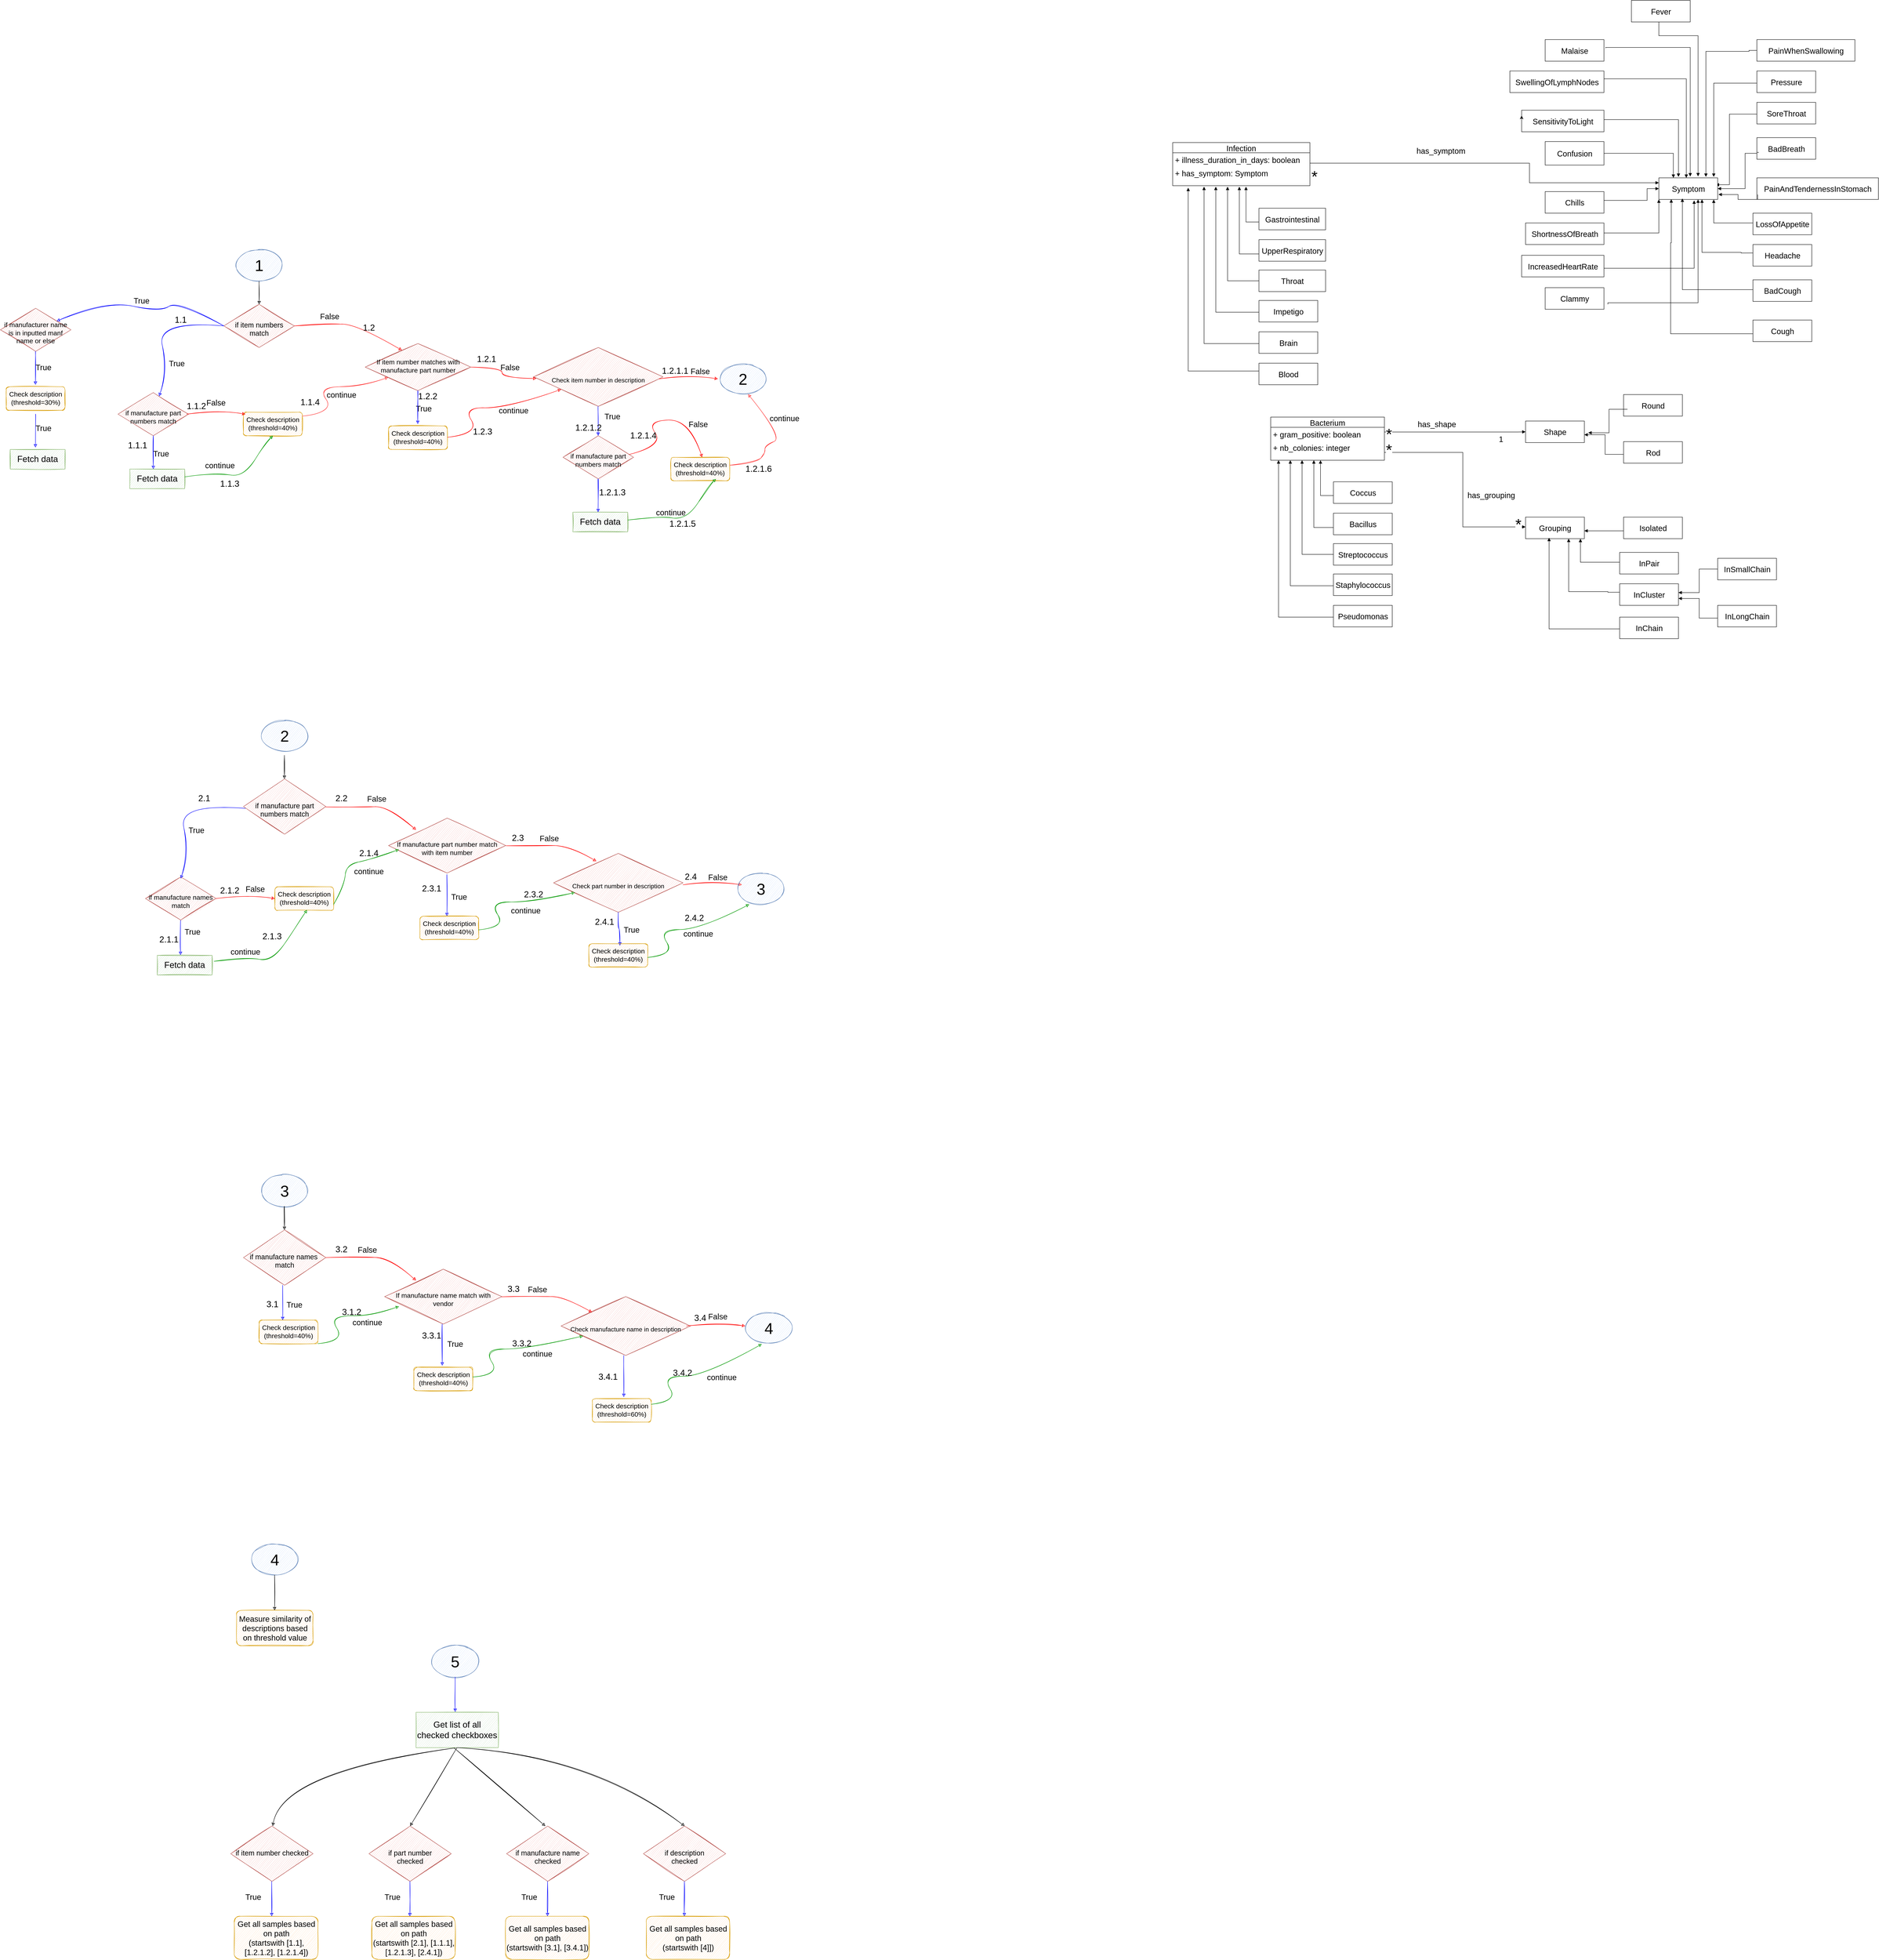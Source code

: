 <mxfile version="15.9.6" type="github">
  <diagram id="C5RBs43oDa-KdzZeNtuy" name="Page-1">
    <mxGraphModel dx="1942" dy="1750" grid="1" gridSize="10" guides="1" tooltips="1" connect="1" arrows="1" fold="1" page="1" pageScale="1" pageWidth="827" pageHeight="1169" math="0" shadow="0">
      <root>
        <mxCell id="WIyWlLk6GJQsqaUBKTNV-0" />
        <mxCell id="WIyWlLk6GJQsqaUBKTNV-1" parent="WIyWlLk6GJQsqaUBKTNV-0" />
        <mxCell id="WIyWlLk6GJQsqaUBKTNV-11" value="&lt;font style=&quot;font-size: 22px&quot;&gt;Fetch data&lt;/font&gt;" style="whiteSpace=wrap;html=1;fontSize=12;glass=0;strokeWidth=1;shadow=0;sketch=1;fillColor=#d5e8d4;strokeColor=#82b366;" parent="WIyWlLk6GJQsqaUBKTNV-1" vertex="1">
          <mxGeometry x="30" y="570" width="140" height="50" as="geometry" />
        </mxCell>
        <mxCell id="CebM5aKBRsjipQ1LpqMG-4" value="&lt;font style=&quot;font-size: 18px&quot;&gt;&lt;br&gt;if item numbers match&lt;/font&gt;" style="rhombus;whiteSpace=wrap;html=1;shadow=0;fontFamily=Helvetica;fontSize=12;align=center;strokeWidth=1;spacing=6;spacingTop=-4;sketch=1;fillColor=#f8cecc;strokeColor=#b85450;" parent="WIyWlLk6GJQsqaUBKTNV-1" vertex="1">
          <mxGeometry x="270" y="150" width="180" height="110" as="geometry" />
        </mxCell>
        <mxCell id="CebM5aKBRsjipQ1LpqMG-7" value="" style="endArrow=classic;html=1;exitX=0.5;exitY=1;exitDx=0;exitDy=0;sketch=1;curved=1;" parent="WIyWlLk6GJQsqaUBKTNV-1" target="CebM5aKBRsjipQ1LpqMG-4" edge="1">
          <mxGeometry width="50" height="50" relative="1" as="geometry">
            <mxPoint x="360" y="90" as="sourcePoint" />
            <mxPoint x="440" y="360" as="targetPoint" />
          </mxGeometry>
        </mxCell>
        <mxCell id="CebM5aKBRsjipQ1LpqMG-11" value="&lt;font style=&quot;font-size: 17px&quot;&gt;&lt;br&gt;&lt;font style=&quot;font-size: 17px&quot;&gt;if manufacture part numbers match&lt;/font&gt;&lt;/font&gt;" style="rhombus;whiteSpace=wrap;html=1;shadow=0;fontFamily=Helvetica;fontSize=12;align=center;strokeWidth=1;spacing=6;spacingTop=-4;sketch=1;fillColor=#f8cecc;strokeColor=#b85450;" parent="WIyWlLk6GJQsqaUBKTNV-1" vertex="1">
          <mxGeometry y="375" width="180" height="110" as="geometry" />
        </mxCell>
        <mxCell id="CebM5aKBRsjipQ1LpqMG-12" value="" style="endArrow=classic;html=1;exitX=0.5;exitY=1;exitDx=0;exitDy=0;sketch=1;curved=1;strokeColor=#0000FF;" parent="WIyWlLk6GJQsqaUBKTNV-1" source="CebM5aKBRsjipQ1LpqMG-11" edge="1">
          <mxGeometry width="50" height="50" relative="1" as="geometry">
            <mxPoint x="390" y="410" as="sourcePoint" />
            <mxPoint x="90" y="570" as="targetPoint" />
          </mxGeometry>
        </mxCell>
        <mxCell id="CebM5aKBRsjipQ1LpqMG-13" value="&lt;font style=&quot;font-size: 20px&quot;&gt;True&lt;/font&gt;" style="text;html=1;strokeColor=none;fillColor=none;align=center;verticalAlign=middle;whiteSpace=wrap;sketch=1;" parent="WIyWlLk6GJQsqaUBKTNV-1" vertex="1">
          <mxGeometry x="130" y="290" width="40" height="20" as="geometry" />
        </mxCell>
        <mxCell id="CebM5aKBRsjipQ1LpqMG-120" value="" style="edgeStyle=orthogonalEdgeStyle;curved=1;rounded=1;sketch=1;orthogonalLoop=1;jettySize=auto;html=1;entryX=0.021;entryY=0.527;entryDx=0;entryDy=0;entryPerimeter=0;strokeColor=#FF0000;" parent="WIyWlLk6GJQsqaUBKTNV-1" source="CebM5aKBRsjipQ1LpqMG-22" target="CebM5aKBRsjipQ1LpqMG-34" edge="1">
          <mxGeometry relative="1" as="geometry">
            <mxPoint x="1000" y="330" as="targetPoint" />
          </mxGeometry>
        </mxCell>
        <mxCell id="CebM5aKBRsjipQ1LpqMG-22" value="&lt;font style=&quot;font-size: 17px&quot;&gt;If item number matches with manufacture part number&lt;br&gt;&lt;/font&gt;" style="rhombus;whiteSpace=wrap;html=1;shadow=0;fontFamily=Helvetica;fontSize=12;align=center;strokeWidth=1;spacing=6;spacingTop=-4;sketch=1;fillColor=#f8cecc;strokeColor=#b85450;" parent="WIyWlLk6GJQsqaUBKTNV-1" vertex="1">
          <mxGeometry x="630.5" y="250" width="269" height="120" as="geometry" />
        </mxCell>
        <mxCell id="CebM5aKBRsjipQ1LpqMG-26" value="&lt;font style=&quot;font-size: 20px&quot;&gt;False&lt;/font&gt;" style="text;html=1;strokeColor=none;fillColor=none;align=center;verticalAlign=middle;whiteSpace=wrap;sketch=1;" parent="WIyWlLk6GJQsqaUBKTNV-1" vertex="1">
          <mxGeometry x="980" y="300" width="40" height="20" as="geometry" />
        </mxCell>
        <mxCell id="CebM5aKBRsjipQ1LpqMG-34" value="&lt;font style=&quot;font-size: 16px&quot;&gt;&lt;br&gt;Check item number in description&lt;br&gt;&lt;/font&gt;" style="rhombus;whiteSpace=wrap;html=1;shadow=0;fontFamily=Helvetica;fontSize=12;align=center;strokeWidth=1;spacing=6;spacingTop=-4;sketch=1;fillColor=#f8cecc;strokeColor=#b85450;" parent="WIyWlLk6GJQsqaUBKTNV-1" vertex="1">
          <mxGeometry x="1060" y="260" width="330" height="150" as="geometry" />
        </mxCell>
        <mxCell id="CebM5aKBRsjipQ1LpqMG-43" value="&lt;font style=&quot;font-size: 20px&quot;&gt;False&lt;/font&gt;" style="text;html=1;strokeColor=none;fillColor=none;align=center;verticalAlign=middle;whiteSpace=wrap;sketch=1;" parent="WIyWlLk6GJQsqaUBKTNV-1" vertex="1">
          <mxGeometry x="520" y="170" width="40" height="20" as="geometry" />
        </mxCell>
        <mxCell id="CebM5aKBRsjipQ1LpqMG-49" value="&lt;font style=&quot;font-size: 20px&quot;&gt;True&lt;/font&gt;" style="text;html=1;strokeColor=none;fillColor=none;align=center;verticalAlign=middle;whiteSpace=wrap;sketch=1;" parent="WIyWlLk6GJQsqaUBKTNV-1" vertex="1">
          <mxGeometry x="760" y="405" width="40" height="20" as="geometry" />
        </mxCell>
        <mxCell id="CebM5aKBRsjipQ1LpqMG-107" value="&lt;font style=&quot;font-size: 40px&quot;&gt;2&lt;/font&gt;" style="ellipse;whiteSpace=wrap;html=1;sketch=1;fillColor=#dae8fc;strokeColor=#6c8ebf;" parent="WIyWlLk6GJQsqaUBKTNV-1" vertex="1">
          <mxGeometry x="365" y="1210" width="120" height="80" as="geometry" />
        </mxCell>
        <mxCell id="CebM5aKBRsjipQ1LpqMG-108" value="" style="endArrow=classic;html=1;exitX=0.5;exitY=1;exitDx=0;exitDy=0;sketch=1;curved=1;" parent="WIyWlLk6GJQsqaUBKTNV-1" edge="1">
          <mxGeometry width="50" height="50" relative="1" as="geometry">
            <mxPoint x="424.5" y="1300" as="sourcePoint" />
            <mxPoint x="424.5" y="1360" as="targetPoint" />
          </mxGeometry>
        </mxCell>
        <mxCell id="CebM5aKBRsjipQ1LpqMG-110" value="&lt;font style=&quot;font-size: 18px&quot;&gt;&lt;br&gt;if manufacture part numbers match&lt;/font&gt;" style="rhombus;whiteSpace=wrap;html=1;shadow=0;fontFamily=Helvetica;fontSize=12;align=center;strokeWidth=1;spacing=6;spacingTop=-4;sketch=1;fillColor=#f8cecc;strokeColor=#b85450;" parent="WIyWlLk6GJQsqaUBKTNV-1" vertex="1">
          <mxGeometry x="320" y="1360" width="210" height="141" as="geometry" />
        </mxCell>
        <mxCell id="CebM5aKBRsjipQ1LpqMG-111" value="" style="endArrow=classic;html=1;exitX=0.5;exitY=1;exitDx=0;exitDy=0;sketch=1;curved=1;strokeColor=#0000FF;" parent="WIyWlLk6GJQsqaUBKTNV-1" edge="1">
          <mxGeometry width="50" height="50" relative="1" as="geometry">
            <mxPoint x="159.5" y="1720" as="sourcePoint" />
            <mxPoint x="159.5" y="1809" as="targetPoint" />
            <Array as="points">
              <mxPoint x="159.5" y="1780" />
            </Array>
          </mxGeometry>
        </mxCell>
        <mxCell id="CebM5aKBRsjipQ1LpqMG-114" value="&lt;font style=&quot;font-size: 20px&quot;&gt;True&lt;/font&gt;" style="text;html=1;strokeColor=none;fillColor=none;align=center;verticalAlign=middle;whiteSpace=wrap;sketch=1;" parent="WIyWlLk6GJQsqaUBKTNV-1" vertex="1">
          <mxGeometry x="180" y="1480" width="40" height="20" as="geometry" />
        </mxCell>
        <mxCell id="CebM5aKBRsjipQ1LpqMG-115" value="&lt;font style=&quot;font-size: 20px&quot;&gt;False&lt;/font&gt;" style="text;html=1;strokeColor=none;fillColor=none;align=center;verticalAlign=middle;whiteSpace=wrap;sketch=1;" parent="WIyWlLk6GJQsqaUBKTNV-1" vertex="1">
          <mxGeometry x="640" y="1400" width="40" height="20" as="geometry" />
        </mxCell>
        <mxCell id="CebM5aKBRsjipQ1LpqMG-116" value="&lt;div&gt;&lt;font style=&quot;font-size: 17px&quot;&gt;&lt;br&gt;&lt;/font&gt;&lt;/div&gt;&lt;div&gt;&lt;font style=&quot;font-size: 17px&quot;&gt;If manufacture part number match with item number&lt;/font&gt;&lt;/div&gt;" style="rhombus;whiteSpace=wrap;html=1;shadow=0;fontFamily=Helvetica;fontSize=12;align=center;strokeWidth=1;spacing=6;spacingTop=-4;sketch=1;fillColor=#f8cecc;strokeColor=#b85450;" parent="WIyWlLk6GJQsqaUBKTNV-1" vertex="1">
          <mxGeometry x="690" y="1460" width="299" height="140" as="geometry" />
        </mxCell>
        <mxCell id="CebM5aKBRsjipQ1LpqMG-121" value="" style="edgeStyle=orthogonalEdgeStyle;curved=1;rounded=1;sketch=1;orthogonalLoop=1;jettySize=auto;html=1;strokeColor=#0000FF;" parent="WIyWlLk6GJQsqaUBKTNV-1" edge="1">
          <mxGeometry relative="1" as="geometry">
            <mxPoint x="839" y="1604" as="sourcePoint" />
            <mxPoint x="839" y="1710" as="targetPoint" />
          </mxGeometry>
        </mxCell>
        <mxCell id="CebM5aKBRsjipQ1LpqMG-125" value="" style="endArrow=classic;html=1;sketch=1;curved=1;strokeColor=#FF0000;" parent="WIyWlLk6GJQsqaUBKTNV-1" edge="1">
          <mxGeometry width="50" height="50" relative="1" as="geometry">
            <mxPoint x="990" y="1530.5" as="sourcePoint" />
            <mxPoint x="1220" y="1570" as="targetPoint" />
            <Array as="points">
              <mxPoint x="1076" y="1530" />
              <mxPoint x="1152" y="1530" />
            </Array>
          </mxGeometry>
        </mxCell>
        <mxCell id="CebM5aKBRsjipQ1LpqMG-128" value="&lt;font style=&quot;font-size: 17px&quot;&gt;&lt;font style=&quot;font-size: 17px&quot;&gt;Check description (threshold=40%)&lt;/font&gt;&lt;/font&gt;" style="rounded=1;whiteSpace=wrap;html=1;sketch=1;fillColor=#ffe6cc;strokeColor=#d79b00;" parent="WIyWlLk6GJQsqaUBKTNV-1" vertex="1">
          <mxGeometry x="400" y="1635" width="150" height="60" as="geometry" />
        </mxCell>
        <mxCell id="CebM5aKBRsjipQ1LpqMG-129" value="&lt;font style=&quot;font-size: 16px&quot;&gt;&lt;br&gt;Check &lt;/font&gt;&lt;font style=&quot;font-size: 16px&quot;&gt;part number in description&lt;br&gt;&lt;/font&gt;" style="rhombus;whiteSpace=wrap;html=1;shadow=0;fontFamily=Helvetica;fontSize=12;align=center;strokeWidth=1;spacing=6;spacingTop=-4;sketch=1;fillColor=#f8cecc;strokeColor=#b85450;" parent="WIyWlLk6GJQsqaUBKTNV-1" vertex="1">
          <mxGeometry x="1111" y="1550" width="330" height="150" as="geometry" />
        </mxCell>
        <mxCell id="CebM5aKBRsjipQ1LpqMG-131" value="" style="edgeStyle=orthogonalEdgeStyle;curved=1;rounded=1;sketch=1;orthogonalLoop=1;jettySize=auto;html=1;exitX=0.5;exitY=1;exitDx=0;exitDy=0;strokeColor=#0000FF;" parent="WIyWlLk6GJQsqaUBKTNV-1" source="CebM5aKBRsjipQ1LpqMG-129" edge="1">
          <mxGeometry relative="1" as="geometry">
            <mxPoint x="1280" y="1710" as="sourcePoint" />
            <mxPoint x="1280" y="1785" as="targetPoint" />
          </mxGeometry>
        </mxCell>
        <mxCell id="CebM5aKBRsjipQ1LpqMG-136" value="&lt;font style=&quot;font-size: 20px&quot;&gt;False&lt;/font&gt;" style="text;html=1;strokeColor=none;fillColor=none;align=center;verticalAlign=middle;whiteSpace=wrap;sketch=1;" parent="WIyWlLk6GJQsqaUBKTNV-1" vertex="1">
          <mxGeometry x="1080" y="1501" width="40" height="20" as="geometry" />
        </mxCell>
        <mxCell id="CebM5aKBRsjipQ1LpqMG-240" style="edgeStyle=orthogonalEdgeStyle;curved=1;rounded=1;sketch=1;orthogonalLoop=1;jettySize=auto;html=1;exitX=0;exitY=0;exitDx=0;exitDy=0;strokeColor=#0000FF;" parent="WIyWlLk6GJQsqaUBKTNV-1" source="CebM5aKBRsjipQ1LpqMG-137" edge="1">
          <mxGeometry relative="1" as="geometry">
            <mxPoint x="850" y="1650" as="targetPoint" />
          </mxGeometry>
        </mxCell>
        <mxCell id="CebM5aKBRsjipQ1LpqMG-137" value="&lt;font style=&quot;font-size: 20px&quot;&gt;True&lt;/font&gt;" style="text;html=1;strokeColor=none;fillColor=none;align=center;verticalAlign=middle;whiteSpace=wrap;sketch=1;" parent="WIyWlLk6GJQsqaUBKTNV-1" vertex="1">
          <mxGeometry x="850" y="1650" width="40" height="20" as="geometry" />
        </mxCell>
        <mxCell id="CebM5aKBRsjipQ1LpqMG-138" value="&lt;font style=&quot;font-size: 20px&quot;&gt;True&lt;/font&gt;" style="text;html=1;strokeColor=none;fillColor=none;align=center;verticalAlign=middle;whiteSpace=wrap;sketch=1;" parent="WIyWlLk6GJQsqaUBKTNV-1" vertex="1">
          <mxGeometry x="1290" y="1734" width="40" height="20" as="geometry" />
        </mxCell>
        <mxCell id="CebM5aKBRsjipQ1LpqMG-141" value="" style="endArrow=classic;html=1;exitX=1;exitY=0.5;exitDx=0;exitDy=0;sketch=1;curved=1;strokeColor=#FF0000;" parent="WIyWlLk6GJQsqaUBKTNV-1" edge="1">
          <mxGeometry width="50" height="50" relative="1" as="geometry">
            <mxPoint x="1441" y="1630" as="sourcePoint" />
            <mxPoint x="1591" y="1630" as="targetPoint" />
            <Array as="points">
              <mxPoint x="1523" y="1620" />
              <mxPoint x="1591" y="1630" />
            </Array>
          </mxGeometry>
        </mxCell>
        <mxCell id="CebM5aKBRsjipQ1LpqMG-142" value="&lt;font style=&quot;font-size: 20px&quot;&gt;False&lt;/font&gt;" style="text;html=1;strokeColor=none;fillColor=none;align=center;verticalAlign=middle;whiteSpace=wrap;sketch=1;" parent="WIyWlLk6GJQsqaUBKTNV-1" vertex="1">
          <mxGeometry x="1510" y="1600" width="40" height="20" as="geometry" />
        </mxCell>
        <mxCell id="CebM5aKBRsjipQ1LpqMG-143" value="&lt;font style=&quot;font-size: 40px&quot;&gt;3&lt;/font&gt;" style="ellipse;whiteSpace=wrap;html=1;sketch=1;fillColor=#dae8fc;strokeColor=#6c8ebf;" parent="WIyWlLk6GJQsqaUBKTNV-1" vertex="1">
          <mxGeometry x="1580" y="1600" width="120" height="80" as="geometry" />
        </mxCell>
        <mxCell id="CebM5aKBRsjipQ1LpqMG-144" value="&lt;font style=&quot;font-size: 40px&quot;&gt;1&lt;/font&gt;" style="ellipse;whiteSpace=wrap;html=1;sketch=1;fillColor=#dae8fc;strokeColor=#6c8ebf;" parent="WIyWlLk6GJQsqaUBKTNV-1" vertex="1">
          <mxGeometry x="300" y="10" width="120" height="80" as="geometry" />
        </mxCell>
        <mxCell id="CebM5aKBRsjipQ1LpqMG-145" value="" style="endArrow=classic;html=1;exitX=0.5;exitY=1;exitDx=0;exitDy=0;sketch=1;curved=1;strokeColor=#0000FF;" parent="WIyWlLk6GJQsqaUBKTNV-1" edge="1">
          <mxGeometry width="50" height="50" relative="1" as="geometry">
            <mxPoint x="1224.5" y="410" as="sourcePoint" />
            <mxPoint x="1224.5" y="485" as="targetPoint" />
          </mxGeometry>
        </mxCell>
        <mxCell id="CebM5aKBRsjipQ1LpqMG-149" value="" style="endArrow=classic;html=1;exitX=1;exitY=0.5;exitDx=0;exitDy=0;sketch=1;curved=1;strokeColor=#FF0000;" parent="WIyWlLk6GJQsqaUBKTNV-1" edge="1">
          <mxGeometry width="50" height="50" relative="1" as="geometry">
            <mxPoint x="1380" y="340" as="sourcePoint" />
            <mxPoint x="1530" y="340" as="targetPoint" />
            <Array as="points">
              <mxPoint x="1462" y="330" />
              <mxPoint x="1530" y="340" />
            </Array>
          </mxGeometry>
        </mxCell>
        <mxCell id="CebM5aKBRsjipQ1LpqMG-150" value="&lt;font style=&quot;font-size: 40px&quot;&gt;3&lt;/font&gt;" style="ellipse;whiteSpace=wrap;html=1;sketch=1;fillColor=#dae8fc;strokeColor=#6c8ebf;" parent="WIyWlLk6GJQsqaUBKTNV-1" vertex="1">
          <mxGeometry x="365" y="2370" width="120" height="80" as="geometry" />
        </mxCell>
        <mxCell id="CebM5aKBRsjipQ1LpqMG-151" value="" style="endArrow=classic;html=1;exitX=0.5;exitY=1;exitDx=0;exitDy=0;sketch=1;curved=1;" parent="WIyWlLk6GJQsqaUBKTNV-1" edge="1">
          <mxGeometry width="50" height="50" relative="1" as="geometry">
            <mxPoint x="424.5" y="2450" as="sourcePoint" />
            <mxPoint x="424.5" y="2510" as="targetPoint" />
          </mxGeometry>
        </mxCell>
        <mxCell id="CebM5aKBRsjipQ1LpqMG-152" value="&lt;font style=&quot;font-size: 18px&quot;&gt;&lt;br&gt;if manufacture names&amp;nbsp; match&lt;/font&gt;" style="rhombus;whiteSpace=wrap;html=1;shadow=0;fontFamily=Helvetica;fontSize=12;align=center;strokeWidth=1;spacing=6;spacingTop=-4;sketch=1;fillColor=#f8cecc;strokeColor=#b85450;" parent="WIyWlLk6GJQsqaUBKTNV-1" vertex="1">
          <mxGeometry x="320" y="2510" width="210" height="141" as="geometry" />
        </mxCell>
        <mxCell id="CebM5aKBRsjipQ1LpqMG-154" value="&lt;font style=&quot;font-size: 17px&quot;&gt;&lt;font style=&quot;font-size: 17px&quot;&gt;Check description (threshold=40%)&lt;/font&gt;&lt;/font&gt;" style="rounded=1;whiteSpace=wrap;html=1;sketch=1;fillColor=#ffe6cc;strokeColor=#d79b00;" parent="WIyWlLk6GJQsqaUBKTNV-1" vertex="1">
          <mxGeometry x="360" y="2740" width="150" height="60" as="geometry" />
        </mxCell>
        <mxCell id="CebM5aKBRsjipQ1LpqMG-159" value="&lt;font style=&quot;font-size: 20px&quot;&gt;True&lt;/font&gt;" style="text;html=1;strokeColor=none;fillColor=none;align=center;verticalAlign=middle;whiteSpace=wrap;sketch=1;" parent="WIyWlLk6GJQsqaUBKTNV-1" vertex="1">
          <mxGeometry x="430" y="2690" width="40" height="20" as="geometry" />
        </mxCell>
        <mxCell id="CebM5aKBRsjipQ1LpqMG-160" value="&lt;font style=&quot;font-size: 20px&quot;&gt;False&lt;/font&gt;" style="text;html=1;strokeColor=none;fillColor=none;align=center;verticalAlign=middle;whiteSpace=wrap;sketch=1;" parent="WIyWlLk6GJQsqaUBKTNV-1" vertex="1">
          <mxGeometry x="615.5" y="2550" width="40" height="20" as="geometry" />
        </mxCell>
        <mxCell id="CebM5aKBRsjipQ1LpqMG-161" value="&lt;div&gt;&lt;font style=&quot;font-size: 17px&quot;&gt;&lt;br&gt;&lt;/font&gt;&lt;/div&gt;&lt;div&gt;&lt;font style=&quot;font-size: 17px&quot;&gt;If manufacture name match with vendor&lt;br&gt;&lt;/font&gt;&lt;/div&gt;" style="rhombus;whiteSpace=wrap;html=1;shadow=0;fontFamily=Helvetica;fontSize=12;align=center;strokeWidth=1;spacing=6;spacingTop=-4;sketch=1;fillColor=#f8cecc;strokeColor=#b85450;" parent="WIyWlLk6GJQsqaUBKTNV-1" vertex="1">
          <mxGeometry x="680" y="2610" width="299" height="140" as="geometry" />
        </mxCell>
        <mxCell id="CebM5aKBRsjipQ1LpqMG-164" value="&lt;font style=&quot;font-size: 20px&quot;&gt;True&lt;/font&gt;" style="text;html=1;strokeColor=none;fillColor=none;align=center;verticalAlign=middle;whiteSpace=wrap;sketch=1;" parent="WIyWlLk6GJQsqaUBKTNV-1" vertex="1">
          <mxGeometry x="840" y="2790" width="40" height="20" as="geometry" />
        </mxCell>
        <mxCell id="CebM5aKBRsjipQ1LpqMG-165" value="&lt;font style=&quot;font-size: 17px&quot;&gt;&lt;font style=&quot;font-size: 17px&quot;&gt;Check description (threshold=40%)&lt;/font&gt;&lt;/font&gt;" style="rounded=1;whiteSpace=wrap;html=1;sketch=1;fillColor=#ffe6cc;strokeColor=#d79b00;" parent="WIyWlLk6GJQsqaUBKTNV-1" vertex="1">
          <mxGeometry x="754.5" y="2860" width="150" height="60" as="geometry" />
        </mxCell>
        <mxCell id="CebM5aKBRsjipQ1LpqMG-168" value="&lt;font style=&quot;font-size: 16px&quot;&gt;&lt;br&gt;Check manufacture name in &lt;/font&gt;&lt;font style=&quot;font-size: 16px&quot;&gt;description&lt;br&gt;&lt;/font&gt;" style="rhombus;whiteSpace=wrap;html=1;shadow=0;fontFamily=Helvetica;fontSize=12;align=center;strokeWidth=1;spacing=6;spacingTop=-4;sketch=1;fillColor=#f8cecc;strokeColor=#b85450;" parent="WIyWlLk6GJQsqaUBKTNV-1" vertex="1">
          <mxGeometry x="1130" y="2680" width="330" height="150" as="geometry" />
        </mxCell>
        <mxCell id="CebM5aKBRsjipQ1LpqMG-170" value="&lt;font style=&quot;font-size: 17px&quot;&gt;&lt;font style=&quot;font-size: 17px&quot;&gt;Check description (threshold=60%)&lt;/font&gt;&lt;/font&gt;" style="rounded=1;whiteSpace=wrap;html=1;sketch=1;fillColor=#ffe6cc;strokeColor=#d79b00;" parent="WIyWlLk6GJQsqaUBKTNV-1" vertex="1">
          <mxGeometry x="1210" y="2940" width="150" height="60" as="geometry" />
        </mxCell>
        <mxCell id="CebM5aKBRsjipQ1LpqMG-172" value="&lt;font style=&quot;font-size: 40px&quot;&gt;4&lt;/font&gt;" style="ellipse;whiteSpace=wrap;html=1;sketch=1;fillColor=#dae8fc;strokeColor=#6c8ebf;" parent="WIyWlLk6GJQsqaUBKTNV-1" vertex="1">
          <mxGeometry x="1600" y="2720" width="120" height="80" as="geometry" />
        </mxCell>
        <mxCell id="CebM5aKBRsjipQ1LpqMG-173" value="&lt;font style=&quot;font-size: 40px&quot;&gt;4&lt;/font&gt;" style="ellipse;whiteSpace=wrap;html=1;sketch=1;fillColor=#dae8fc;strokeColor=#6c8ebf;" parent="WIyWlLk6GJQsqaUBKTNV-1" vertex="1">
          <mxGeometry x="340" y="3310" width="120" height="80" as="geometry" />
        </mxCell>
        <mxCell id="CebM5aKBRsjipQ1LpqMG-174" value="" style="endArrow=classic;html=1;exitX=0.5;exitY=1;exitDx=0;exitDy=0;sketch=1;curved=1;" parent="WIyWlLk6GJQsqaUBKTNV-1" edge="1">
          <mxGeometry width="50" height="50" relative="1" as="geometry">
            <mxPoint x="399.5" y="3390" as="sourcePoint" />
            <mxPoint x="399.5" y="3480" as="targetPoint" />
          </mxGeometry>
        </mxCell>
        <mxCell id="CebM5aKBRsjipQ1LpqMG-175" value="&lt;font style=&quot;font-size: 20px&quot;&gt;&lt;font style=&quot;font-size: 20px&quot;&gt;Measure similarity of descriptions based on threshold value&lt;/font&gt;&lt;br&gt;&lt;/font&gt;" style="rounded=1;whiteSpace=wrap;html=1;sketch=1;fillColor=#ffe6cc;strokeColor=#d79b00;" parent="WIyWlLk6GJQsqaUBKTNV-1" vertex="1">
          <mxGeometry x="302.5" y="3480" width="195" height="90" as="geometry" />
        </mxCell>
        <mxCell id="CebM5aKBRsjipQ1LpqMG-176" value="&lt;font style=&quot;font-size: 17px&quot;&gt;&lt;font style=&quot;font-size: 17px&quot;&gt;Check description (threshold=40%)&lt;/font&gt;&lt;/font&gt;" style="rounded=1;whiteSpace=wrap;html=1;sketch=1;fillColor=#ffe6cc;strokeColor=#d79b00;" parent="WIyWlLk6GJQsqaUBKTNV-1" vertex="1">
          <mxGeometry x="770" y="1710" width="150" height="60" as="geometry" />
        </mxCell>
        <mxCell id="CebM5aKBRsjipQ1LpqMG-177" value="&lt;font style=&quot;font-size: 17px&quot;&gt;&lt;font style=&quot;font-size: 17px&quot;&gt;Check description (threshold=40%)&lt;/font&gt;&lt;/font&gt;" style="rounded=1;whiteSpace=wrap;html=1;sketch=1;fillColor=#ffe6cc;strokeColor=#d79b00;" parent="WIyWlLk6GJQsqaUBKTNV-1" vertex="1">
          <mxGeometry x="1201" y="1780" width="150" height="60" as="geometry" />
        </mxCell>
        <mxCell id="CebM5aKBRsjipQ1LpqMG-178" value="&lt;font style=&quot;font-size: 17px&quot;&gt;&lt;font style=&quot;font-size: 17px&quot;&gt;Check description (threshold=40%)&lt;/font&gt;&lt;/font&gt;" style="rounded=1;whiteSpace=wrap;html=1;sketch=1;fillColor=#ffe6cc;strokeColor=#d79b00;" parent="WIyWlLk6GJQsqaUBKTNV-1" vertex="1">
          <mxGeometry x="320" y="425" width="150" height="60" as="geometry" />
        </mxCell>
        <mxCell id="CebM5aKBRsjipQ1LpqMG-179" value="&lt;font style=&quot;font-size: 17px&quot;&gt;&lt;font style=&quot;font-size: 17px&quot;&gt;Check description (threshold=40%)&lt;/font&gt;&lt;/font&gt;" style="rounded=1;whiteSpace=wrap;html=1;sketch=1;fillColor=#ffe6cc;strokeColor=#d79b00;" parent="WIyWlLk6GJQsqaUBKTNV-1" vertex="1">
          <mxGeometry x="690" y="460" width="150" height="60" as="geometry" />
        </mxCell>
        <mxCell id="CebM5aKBRsjipQ1LpqMG-181" value="&lt;font style=&quot;font-size: 20px&quot;&gt;True&lt;/font&gt;" style="text;html=1;strokeColor=none;fillColor=none;align=center;verticalAlign=middle;whiteSpace=wrap;sketch=1;" parent="WIyWlLk6GJQsqaUBKTNV-1" vertex="1">
          <mxGeometry x="1241" y="425" width="40" height="20" as="geometry" />
        </mxCell>
        <mxCell id="CebM5aKBRsjipQ1LpqMG-182" value="&lt;font style=&quot;font-size: 20px&quot;&gt;False&lt;/font&gt;" style="text;html=1;strokeColor=none;fillColor=none;align=center;verticalAlign=middle;whiteSpace=wrap;sketch=1;" parent="WIyWlLk6GJQsqaUBKTNV-1" vertex="1">
          <mxGeometry x="1465" y="310" width="40" height="20" as="geometry" />
        </mxCell>
        <mxCell id="CebM5aKBRsjipQ1LpqMG-183" value="&lt;font style=&quot;font-size: 40px&quot;&gt;2&lt;/font&gt;" style="ellipse;whiteSpace=wrap;html=1;sketch=1;fillColor=#dae8fc;strokeColor=#6c8ebf;" parent="WIyWlLk6GJQsqaUBKTNV-1" vertex="1">
          <mxGeometry x="1534" y="300" width="120" height="80" as="geometry" />
        </mxCell>
        <mxCell id="CebM5aKBRsjipQ1LpqMG-185" value="&lt;font style=&quot;font-size: 20px&quot;&gt;False&lt;/font&gt;" style="text;html=1;strokeColor=none;fillColor=none;align=center;verticalAlign=middle;whiteSpace=wrap;sketch=1;" parent="WIyWlLk6GJQsqaUBKTNV-1" vertex="1">
          <mxGeometry x="1510" y="2720" width="40" height="20" as="geometry" />
        </mxCell>
        <mxCell id="CebM5aKBRsjipQ1LpqMG-192" value="" style="endArrow=classic;html=1;exitX=0;exitY=0.5;exitDx=0;exitDy=0;sketch=1;curved=1;strokeColor=#0000FF;" parent="WIyWlLk6GJQsqaUBKTNV-1" source="CebM5aKBRsjipQ1LpqMG-4" target="CebM5aKBRsjipQ1LpqMG-11" edge="1">
          <mxGeometry width="50" height="50" relative="1" as="geometry">
            <mxPoint x="269" y="210" as="sourcePoint" />
            <mxPoint x="269" y="280" as="targetPoint" />
            <Array as="points">
              <mxPoint x="100" y="190" />
              <mxPoint x="126" y="320" />
            </Array>
          </mxGeometry>
        </mxCell>
        <mxCell id="CebM5aKBRsjipQ1LpqMG-199" value="" style="endArrow=classic;html=1;exitX=1;exitY=0.5;exitDx=0;exitDy=0;sketch=1;curved=1;strokeColor=#FF0000;" parent="WIyWlLk6GJQsqaUBKTNV-1" edge="1">
          <mxGeometry width="50" height="50" relative="1" as="geometry">
            <mxPoint x="175" y="430" as="sourcePoint" />
            <mxPoint x="325" y="430" as="targetPoint" />
            <Array as="points">
              <mxPoint x="257" y="420" />
              <mxPoint x="325" y="430" />
            </Array>
          </mxGeometry>
        </mxCell>
        <mxCell id="CebM5aKBRsjipQ1LpqMG-200" value="&lt;font style=&quot;font-size: 20px&quot;&gt;True&lt;/font&gt;" style="text;html=1;strokeColor=none;fillColor=none;align=center;verticalAlign=middle;whiteSpace=wrap;sketch=1;" parent="WIyWlLk6GJQsqaUBKTNV-1" vertex="1">
          <mxGeometry x="90" y="520" width="40" height="20" as="geometry" />
        </mxCell>
        <mxCell id="CebM5aKBRsjipQ1LpqMG-201" value="&lt;font style=&quot;font-size: 20px&quot;&gt;False&lt;/font&gt;" style="text;html=1;strokeColor=none;fillColor=none;align=center;verticalAlign=middle;whiteSpace=wrap;sketch=1;" parent="WIyWlLk6GJQsqaUBKTNV-1" vertex="1">
          <mxGeometry x="230" y="390" width="40" height="20" as="geometry" />
        </mxCell>
        <mxCell id="CebM5aKBRsjipQ1LpqMG-202" value="" style="endArrow=classic;html=1;sketch=1;curved=1;entryX=0.348;entryY=0.142;entryDx=0;entryDy=0;entryPerimeter=0;strokeColor=#FF0000;exitX=1;exitY=0.5;exitDx=0;exitDy=0;" parent="WIyWlLk6GJQsqaUBKTNV-1" source="CebM5aKBRsjipQ1LpqMG-4" target="CebM5aKBRsjipQ1LpqMG-22" edge="1">
          <mxGeometry width="50" height="50" relative="1" as="geometry">
            <mxPoint x="440" y="201" as="sourcePoint" />
            <mxPoint x="710" y="260" as="targetPoint" />
            <Array as="points">
              <mxPoint x="530" y="200.5" />
              <mxPoint x="606" y="200.5" />
            </Array>
          </mxGeometry>
        </mxCell>
        <mxCell id="CebM5aKBRsjipQ1LpqMG-203" value="" style="endArrow=classic;html=1;exitX=0.5;exitY=1;exitDx=0;exitDy=0;sketch=1;curved=1;strokeColor=#0000FF;" parent="WIyWlLk6GJQsqaUBKTNV-1" edge="1">
          <mxGeometry width="50" height="50" relative="1" as="geometry">
            <mxPoint x="764.5" y="370" as="sourcePoint" />
            <mxPoint x="764.5" y="455" as="targetPoint" />
          </mxGeometry>
        </mxCell>
        <mxCell id="CebM5aKBRsjipQ1LpqMG-206" value="" style="endArrow=classic;html=1;exitX=1;exitY=0.5;exitDx=0;exitDy=0;sketch=1;curved=1;strokeColor=#FF3333;" parent="WIyWlLk6GJQsqaUBKTNV-1" target="CebM5aKBRsjipQ1LpqMG-22" edge="1">
          <mxGeometry width="50" height="50" relative="1" as="geometry">
            <mxPoint x="470" y="435" as="sourcePoint" />
            <mxPoint x="660" y="410" as="targetPoint" />
            <Array as="points">
              <mxPoint x="552" y="425" />
              <mxPoint x="510" y="360" />
              <mxPoint x="620" y="360" />
            </Array>
          </mxGeometry>
        </mxCell>
        <mxCell id="CebM5aKBRsjipQ1LpqMG-216" value="" style="endArrow=classic;html=1;exitX=1;exitY=0.5;exitDx=0;exitDy=0;sketch=1;curved=1;strokeColor=#FF0000;" parent="WIyWlLk6GJQsqaUBKTNV-1" target="CebM5aKBRsjipQ1LpqMG-34" edge="1">
          <mxGeometry width="50" height="50" relative="1" as="geometry">
            <mxPoint x="840.86" y="488.84" as="sourcePoint" />
            <mxPoint x="1120" y="380" as="targetPoint" />
            <Array as="points">
              <mxPoint x="922.86" y="478.84" />
              <mxPoint x="880.86" y="413.84" />
              <mxPoint x="990.86" y="413.84" />
            </Array>
          </mxGeometry>
        </mxCell>
        <mxCell id="CebM5aKBRsjipQ1LpqMG-221" value="" style="endArrow=classic;html=1;exitX=0.933;exitY=0.436;exitDx=0;exitDy=0;sketch=1;curved=1;strokeColor=#FF0000;exitPerimeter=0;" parent="WIyWlLk6GJQsqaUBKTNV-1" source="Dj3hqzqfzCREed3wxIBN-6" edge="1">
          <mxGeometry width="50" height="50" relative="1" as="geometry">
            <mxPoint x="1309" y="520.0" as="sourcePoint" />
            <mxPoint x="1490" y="540" as="targetPoint" />
            <Array as="points">
              <mxPoint x="1391" y="510.0" />
              <mxPoint x="1349" y="445.0" />
              <mxPoint x="1459" y="445.0" />
            </Array>
          </mxGeometry>
        </mxCell>
        <mxCell id="CebM5aKBRsjipQ1LpqMG-222" value="&lt;font style=&quot;font-size: 20px&quot;&gt;False&lt;/font&gt;" style="text;html=1;strokeColor=none;fillColor=none;align=center;verticalAlign=middle;whiteSpace=wrap;sketch=1;" parent="WIyWlLk6GJQsqaUBKTNV-1" vertex="1">
          <mxGeometry x="1460" y="440" width="40" height="30" as="geometry" />
        </mxCell>
        <mxCell id="CebM5aKBRsjipQ1LpqMG-223" value="" style="endArrow=classic;html=1;sketch=1;curved=1;strokeColor=#FF0000;" parent="WIyWlLk6GJQsqaUBKTNV-1" edge="1">
          <mxGeometry width="50" height="50" relative="1" as="geometry">
            <mxPoint x="530" y="1431.5" as="sourcePoint" />
            <mxPoint x="760" y="1490" as="targetPoint" />
            <Array as="points">
              <mxPoint x="616" y="1431" />
              <mxPoint x="692" y="1431" />
            </Array>
          </mxGeometry>
        </mxCell>
        <mxCell id="CebM5aKBRsjipQ1LpqMG-228" value="" style="endArrow=classic;html=1;sketch=1;curved=1;exitX=1;exitY=0.75;exitDx=0;exitDy=0;strokeColor=#009900;" parent="WIyWlLk6GJQsqaUBKTNV-1" source="CebM5aKBRsjipQ1LpqMG-128" edge="1">
          <mxGeometry width="50" height="50" relative="1" as="geometry">
            <mxPoint x="520" y="1639" as="sourcePoint" />
            <mxPoint x="716.639" y="1539.999" as="targetPoint" />
            <Array as="points">
              <mxPoint x="579.5" y="1628.84" />
              <mxPoint x="580" y="1580" />
              <mxPoint x="647.5" y="1563.84" />
            </Array>
          </mxGeometry>
        </mxCell>
        <mxCell id="CebM5aKBRsjipQ1LpqMG-230" value="" style="endArrow=classic;html=1;sketch=1;curved=1;exitX=1;exitY=0.75;exitDx=0;exitDy=0;strokeColor=#009900;" parent="WIyWlLk6GJQsqaUBKTNV-1" target="CebM5aKBRsjipQ1LpqMG-129" edge="1">
          <mxGeometry width="50" height="50" relative="1" as="geometry">
            <mxPoint x="920" y="1745" as="sourcePoint" />
            <mxPoint x="1126.639" y="1649.999" as="targetPoint" />
            <Array as="points">
              <mxPoint x="989.5" y="1738.84" />
              <mxPoint x="947.5" y="1673.84" />
              <mxPoint x="1057.5" y="1673.84" />
            </Array>
          </mxGeometry>
        </mxCell>
        <mxCell id="CebM5aKBRsjipQ1LpqMG-232" value="" style="endArrow=classic;html=1;sketch=1;curved=1;exitX=1;exitY=0.75;exitDx=0;exitDy=0;strokeColor=#009900;" parent="WIyWlLk6GJQsqaUBKTNV-1" edge="1">
          <mxGeometry width="50" height="50" relative="1" as="geometry">
            <mxPoint x="1351" y="1815.28" as="sourcePoint" />
            <mxPoint x="1610" y="1680" as="targetPoint" />
            <Array as="points">
              <mxPoint x="1420.5" y="1809.12" />
              <mxPoint x="1378.5" y="1744.12" />
              <mxPoint x="1488.5" y="1744.12" />
            </Array>
          </mxGeometry>
        </mxCell>
        <mxCell id="CebM5aKBRsjipQ1LpqMG-238" value="" style="endArrow=classic;html=1;exitX=0.5;exitY=1;exitDx=0;exitDy=0;sketch=1;curved=1;strokeColor=#0000FF;" parent="WIyWlLk6GJQsqaUBKTNV-1" edge="1">
          <mxGeometry width="50" height="50" relative="1" as="geometry">
            <mxPoint x="420" y="2651" as="sourcePoint" />
            <mxPoint x="420" y="2740" as="targetPoint" />
            <Array as="points">
              <mxPoint x="420" y="2711" />
            </Array>
          </mxGeometry>
        </mxCell>
        <mxCell id="CebM5aKBRsjipQ1LpqMG-239" value="" style="endArrow=classic;html=1;sketch=1;curved=1;strokeColor=#FF0000;" parent="WIyWlLk6GJQsqaUBKTNV-1" edge="1">
          <mxGeometry width="50" height="50" relative="1" as="geometry">
            <mxPoint x="530" y="2580.5" as="sourcePoint" />
            <mxPoint x="760" y="2639" as="targetPoint" />
            <Array as="points">
              <mxPoint x="616" y="2580" />
              <mxPoint x="692" y="2580" />
            </Array>
          </mxGeometry>
        </mxCell>
        <mxCell id="CebM5aKBRsjipQ1LpqMG-241" value="" style="edgeStyle=orthogonalEdgeStyle;curved=1;rounded=1;sketch=1;orthogonalLoop=1;jettySize=auto;html=1;strokeColor=#0000FF;" parent="WIyWlLk6GJQsqaUBKTNV-1" edge="1">
          <mxGeometry relative="1" as="geometry">
            <mxPoint x="827" y="2750" as="sourcePoint" />
            <mxPoint x="827" y="2856" as="targetPoint" />
          </mxGeometry>
        </mxCell>
        <mxCell id="CebM5aKBRsjipQ1LpqMG-244" value="" style="endArrow=classic;html=1;sketch=1;curved=1;strokeColor=#FF0000;" parent="WIyWlLk6GJQsqaUBKTNV-1" edge="1">
          <mxGeometry width="50" height="50" relative="1" as="geometry">
            <mxPoint x="979" y="2680.5" as="sourcePoint" />
            <mxPoint x="1209" y="2720" as="targetPoint" />
            <Array as="points">
              <mxPoint x="1065" y="2680" />
              <mxPoint x="1141" y="2680" />
            </Array>
          </mxGeometry>
        </mxCell>
        <mxCell id="CebM5aKBRsjipQ1LpqMG-245" value="" style="edgeStyle=orthogonalEdgeStyle;curved=1;rounded=1;sketch=1;orthogonalLoop=1;jettySize=auto;html=1;strokeColor=#0000FF;" parent="WIyWlLk6GJQsqaUBKTNV-1" edge="1">
          <mxGeometry relative="1" as="geometry">
            <mxPoint x="1290" y="2830" as="sourcePoint" />
            <mxPoint x="1290" y="2936" as="targetPoint" />
            <Array as="points">
              <mxPoint x="1290" y="2870" />
              <mxPoint x="1290" y="2870" />
            </Array>
          </mxGeometry>
        </mxCell>
        <mxCell id="CebM5aKBRsjipQ1LpqMG-248" value="" style="endArrow=classic;html=1;exitX=1;exitY=0.5;exitDx=0;exitDy=0;sketch=1;curved=1;strokeColor=#FF0000;" parent="WIyWlLk6GJQsqaUBKTNV-1" edge="1">
          <mxGeometry width="50" height="50" relative="1" as="geometry">
            <mxPoint x="1450" y="2755" as="sourcePoint" />
            <mxPoint x="1600" y="2755" as="targetPoint" />
            <Array as="points">
              <mxPoint x="1532" y="2745" />
              <mxPoint x="1600" y="2755" />
            </Array>
          </mxGeometry>
        </mxCell>
        <mxCell id="CebM5aKBRsjipQ1LpqMG-249" value="&lt;font style=&quot;font-size: 20px&quot;&gt;False&lt;/font&gt;" style="text;html=1;strokeColor=none;fillColor=none;align=center;verticalAlign=middle;whiteSpace=wrap;sketch=1;" parent="WIyWlLk6GJQsqaUBKTNV-1" vertex="1">
          <mxGeometry x="1050" y="2651" width="40" height="20" as="geometry" />
        </mxCell>
        <mxCell id="CebM5aKBRsjipQ1LpqMG-250" value="" style="endArrow=classic;html=1;sketch=1;curved=1;exitX=1;exitY=0.75;exitDx=0;exitDy=0;strokeColor=#009900;" parent="WIyWlLk6GJQsqaUBKTNV-1" edge="1">
          <mxGeometry width="50" height="50" relative="1" as="geometry">
            <mxPoint x="510" y="2800" as="sourcePoint" />
            <mxPoint x="716.639" y="2704.999" as="targetPoint" />
            <Array as="points">
              <mxPoint x="579.5" y="2793.84" />
              <mxPoint x="537.5" y="2728.84" />
              <mxPoint x="647.5" y="2728.84" />
            </Array>
          </mxGeometry>
        </mxCell>
        <mxCell id="CebM5aKBRsjipQ1LpqMG-253" value="" style="endArrow=classic;html=1;sketch=1;curved=1;exitX=1;exitY=0.75;exitDx=0;exitDy=0;strokeColor=#009900;" parent="WIyWlLk6GJQsqaUBKTNV-1" target="CebM5aKBRsjipQ1LpqMG-168" edge="1">
          <mxGeometry width="50" height="50" relative="1" as="geometry">
            <mxPoint x="904.5" y="2885" as="sourcePoint" />
            <mxPoint x="1111.139" y="2789.999" as="targetPoint" />
            <Array as="points">
              <mxPoint x="974" y="2878.84" />
              <mxPoint x="932" y="2813.84" />
              <mxPoint x="1042" y="2813.84" />
            </Array>
          </mxGeometry>
        </mxCell>
        <mxCell id="CebM5aKBRsjipQ1LpqMG-255" value="" style="endArrow=classic;html=1;sketch=1;curved=1;exitX=1;exitY=0.75;exitDx=0;exitDy=0;entryX=0.35;entryY=1.013;entryDx=0;entryDy=0;entryPerimeter=0;strokeColor=#009900;" parent="WIyWlLk6GJQsqaUBKTNV-1" target="CebM5aKBRsjipQ1LpqMG-172" edge="1">
          <mxGeometry width="50" height="50" relative="1" as="geometry">
            <mxPoint x="1360" y="2954.61" as="sourcePoint" />
            <mxPoint x="1640" y="2790" as="targetPoint" />
            <Array as="points">
              <mxPoint x="1429.5" y="2948.45" />
              <mxPoint x="1387.5" y="2883.45" />
              <mxPoint x="1497.5" y="2883.45" />
            </Array>
          </mxGeometry>
        </mxCell>
        <mxCell id="Dj3hqzqfzCREed3wxIBN-0" value="" style="endArrow=classic;html=1;exitX=1;exitY=0.5;exitDx=0;exitDy=0;sketch=1;curved=1;entryX=0.5;entryY=1;entryDx=0;entryDy=0;strokeColor=#009900;" parent="WIyWlLk6GJQsqaUBKTNV-1" target="CebM5aKBRsjipQ1LpqMG-178" edge="1">
          <mxGeometry width="50" height="50" relative="1" as="geometry">
            <mxPoint x="170" y="590" as="sourcePoint" />
            <mxPoint x="390" y="500" as="targetPoint" />
            <Array as="points">
              <mxPoint x="252" y="580" />
              <mxPoint x="320" y="590" />
              <mxPoint x="380" y="500" />
            </Array>
          </mxGeometry>
        </mxCell>
        <mxCell id="Dj3hqzqfzCREed3wxIBN-1" value="&lt;font style=&quot;font-size: 20px&quot;&gt;con&lt;font style=&quot;font-size: 20px&quot;&gt;t&lt;/font&gt;&lt;/font&gt;&lt;font style=&quot;font-size: 20px&quot;&gt;inue&lt;/font&gt;" style="text;html=1;strokeColor=none;fillColor=none;align=center;verticalAlign=middle;whiteSpace=wrap;sketch=1;" parent="WIyWlLk6GJQsqaUBKTNV-1" vertex="1">
          <mxGeometry x="240" y="550" width="40" height="20" as="geometry" />
        </mxCell>
        <mxCell id="Dj3hqzqfzCREed3wxIBN-3" value="&lt;font style=&quot;font-size: 20px&quot;&gt;con&lt;font style=&quot;font-size: 20px&quot;&gt;t&lt;/font&gt;&lt;/font&gt;&lt;font style=&quot;font-size: 20px&quot;&gt;inue&lt;/font&gt;" style="text;html=1;strokeColor=none;fillColor=none;align=center;verticalAlign=middle;whiteSpace=wrap;sketch=1;" parent="WIyWlLk6GJQsqaUBKTNV-1" vertex="1">
          <mxGeometry x="550" y="370" width="40" height="20" as="geometry" />
        </mxCell>
        <mxCell id="Dj3hqzqfzCREed3wxIBN-5" value="&lt;font style=&quot;font-size: 20px&quot;&gt;con&lt;font style=&quot;font-size: 20px&quot;&gt;t&lt;/font&gt;&lt;/font&gt;&lt;font style=&quot;font-size: 20px&quot;&gt;inue&lt;/font&gt;" style="text;html=1;strokeColor=none;fillColor=none;align=center;verticalAlign=middle;whiteSpace=wrap;sketch=1;" parent="WIyWlLk6GJQsqaUBKTNV-1" vertex="1">
          <mxGeometry x="989" y="410" width="40" height="20" as="geometry" />
        </mxCell>
        <mxCell id="Dj3hqzqfzCREed3wxIBN-6" value="&lt;font style=&quot;font-size: 17px&quot;&gt;&lt;br&gt;&lt;font style=&quot;font-size: 17px&quot;&gt;if manufacture part numbers match&lt;/font&gt;&lt;/font&gt;" style="rhombus;whiteSpace=wrap;html=1;shadow=0;fontFamily=Helvetica;fontSize=12;align=center;strokeWidth=1;spacing=6;spacingTop=-4;sketch=1;fillColor=#f8cecc;strokeColor=#b85450;" parent="WIyWlLk6GJQsqaUBKTNV-1" vertex="1">
          <mxGeometry x="1135" y="485" width="180" height="110" as="geometry" />
        </mxCell>
        <mxCell id="Dj3hqzqfzCREed3wxIBN-9" value="" style="endArrow=classic;html=1;exitX=0.5;exitY=1;exitDx=0;exitDy=0;sketch=1;curved=1;strokeColor=#0000FF;" parent="WIyWlLk6GJQsqaUBKTNV-1" edge="1">
          <mxGeometry width="50" height="50" relative="1" as="geometry">
            <mxPoint x="1224.5" y="595" as="sourcePoint" />
            <mxPoint x="1224.5" y="680" as="targetPoint" />
          </mxGeometry>
        </mxCell>
        <mxCell id="Dj3hqzqfzCREed3wxIBN-10" value="&lt;font style=&quot;font-size: 22px&quot;&gt;Fetch data&lt;/font&gt;" style="whiteSpace=wrap;html=1;fontSize=12;glass=0;strokeWidth=1;shadow=0;sketch=1;fillColor=#d5e8d4;strokeColor=#82b366;" parent="WIyWlLk6GJQsqaUBKTNV-1" vertex="1">
          <mxGeometry x="1160" y="680" width="140" height="50" as="geometry" />
        </mxCell>
        <mxCell id="Dj3hqzqfzCREed3wxIBN-11" value="&lt;font style=&quot;font-size: 17px&quot;&gt;&lt;font style=&quot;font-size: 17px&quot;&gt;Check description (threshold=40%)&lt;/font&gt;&lt;/font&gt;" style="rounded=1;whiteSpace=wrap;html=1;sketch=1;fillColor=#ffe6cc;strokeColor=#d79b00;" parent="WIyWlLk6GJQsqaUBKTNV-1" vertex="1">
          <mxGeometry x="1410" y="540" width="150" height="60" as="geometry" />
        </mxCell>
        <mxCell id="Dj3hqzqfzCREed3wxIBN-12" value="" style="endArrow=classic;html=1;exitX=1;exitY=0.5;exitDx=0;exitDy=0;sketch=1;curved=1;entryX=0.5;entryY=1;entryDx=0;entryDy=0;strokeColor=#009900;" parent="WIyWlLk6GJQsqaUBKTNV-1" edge="1">
          <mxGeometry width="50" height="50" relative="1" as="geometry">
            <mxPoint x="1300" y="700" as="sourcePoint" />
            <mxPoint x="1525" y="595" as="targetPoint" />
            <Array as="points">
              <mxPoint x="1382" y="690" />
              <mxPoint x="1450" y="700" />
              <mxPoint x="1510" y="610" />
            </Array>
          </mxGeometry>
        </mxCell>
        <mxCell id="Dj3hqzqfzCREed3wxIBN-14" value="&lt;font style=&quot;font-size: 20px&quot;&gt;con&lt;font style=&quot;font-size: 20px&quot;&gt;t&lt;/font&gt;&lt;/font&gt;&lt;font style=&quot;font-size: 20px&quot;&gt;inue&lt;/font&gt;" style="text;html=1;strokeColor=none;fillColor=none;align=center;verticalAlign=middle;whiteSpace=wrap;sketch=1;" parent="WIyWlLk6GJQsqaUBKTNV-1" vertex="1">
          <mxGeometry x="1390" y="670" width="40" height="20" as="geometry" />
        </mxCell>
        <mxCell id="Dj3hqzqfzCREed3wxIBN-15" value="" style="endArrow=classic;html=1;sketch=1;curved=1;strokeColor=#FF3333;exitX=1;exitY=0.75;exitDx=0;exitDy=0;entryX=0.608;entryY=0.988;entryDx=0;entryDy=0;entryPerimeter=0;" parent="WIyWlLk6GJQsqaUBKTNV-1" target="CebM5aKBRsjipQ1LpqMG-183" edge="1">
          <mxGeometry width="50" height="50" relative="1" as="geometry">
            <mxPoint x="1560" y="560.28" as="sourcePoint" />
            <mxPoint x="1819" y="425" as="targetPoint" />
            <Array as="points">
              <mxPoint x="1629.5" y="554.12" />
              <mxPoint x="1650" y="530" />
              <mxPoint x="1650" y="510" />
              <mxPoint x="1697.5" y="489.12" />
            </Array>
          </mxGeometry>
        </mxCell>
        <mxCell id="Dj3hqzqfzCREed3wxIBN-17" value="&lt;font style=&quot;font-size: 20px&quot;&gt;con&lt;font style=&quot;font-size: 20px&quot;&gt;t&lt;/font&gt;&lt;/font&gt;&lt;font style=&quot;font-size: 20px&quot;&gt;inue&lt;/font&gt;" style="text;html=1;strokeColor=none;fillColor=none;align=center;verticalAlign=middle;whiteSpace=wrap;sketch=1;" parent="WIyWlLk6GJQsqaUBKTNV-1" vertex="1">
          <mxGeometry x="1680" y="430" width="40" height="20" as="geometry" />
        </mxCell>
        <mxCell id="Dj3hqzqfzCREed3wxIBN-18" value="&lt;font style=&quot;font-size: 20px&quot;&gt;con&lt;font style=&quot;font-size: 20px&quot;&gt;t&lt;/font&gt;&lt;/font&gt;&lt;font style=&quot;font-size: 20px&quot;&gt;inue&lt;/font&gt;" style="text;html=1;strokeColor=none;fillColor=none;align=center;verticalAlign=middle;whiteSpace=wrap;sketch=1;" parent="WIyWlLk6GJQsqaUBKTNV-1" vertex="1">
          <mxGeometry x="620" y="1580" width="40" height="30" as="geometry" />
        </mxCell>
        <mxCell id="Dj3hqzqfzCREed3wxIBN-19" value="&lt;font style=&quot;font-size: 20px&quot;&gt;con&lt;font style=&quot;font-size: 20px&quot;&gt;t&lt;/font&gt;&lt;/font&gt;&lt;font style=&quot;font-size: 20px&quot;&gt;inue&lt;/font&gt;" style="text;html=1;strokeColor=none;fillColor=none;align=center;verticalAlign=middle;whiteSpace=wrap;sketch=1;" parent="WIyWlLk6GJQsqaUBKTNV-1" vertex="1">
          <mxGeometry x="1020" y="1680" width="40" height="30" as="geometry" />
        </mxCell>
        <mxCell id="Dj3hqzqfzCREed3wxIBN-21" value="&lt;font style=&quot;font-size: 20px&quot;&gt;con&lt;font style=&quot;font-size: 20px&quot;&gt;t&lt;/font&gt;&lt;/font&gt;&lt;font style=&quot;font-size: 20px&quot;&gt;inue&lt;/font&gt;" style="text;html=1;strokeColor=none;fillColor=none;align=center;verticalAlign=middle;whiteSpace=wrap;sketch=1;" parent="WIyWlLk6GJQsqaUBKTNV-1" vertex="1">
          <mxGeometry x="1460" y="1739" width="40" height="30" as="geometry" />
        </mxCell>
        <mxCell id="Dj3hqzqfzCREed3wxIBN-23" value="&lt;font style=&quot;font-size: 20px&quot;&gt;con&lt;font style=&quot;font-size: 20px&quot;&gt;t&lt;/font&gt;&lt;/font&gt;&lt;font style=&quot;font-size: 20px&quot;&gt;inue&lt;/font&gt;" style="text;html=1;strokeColor=none;fillColor=none;align=center;verticalAlign=middle;whiteSpace=wrap;sketch=1;" parent="WIyWlLk6GJQsqaUBKTNV-1" vertex="1">
          <mxGeometry x="615.5" y="2730" width="40" height="30" as="geometry" />
        </mxCell>
        <mxCell id="Dj3hqzqfzCREed3wxIBN-24" value="&lt;font style=&quot;font-size: 20px&quot;&gt;con&lt;font style=&quot;font-size: 20px&quot;&gt;t&lt;/font&gt;&lt;/font&gt;&lt;font style=&quot;font-size: 20px&quot;&gt;inue&lt;/font&gt;" style="text;html=1;strokeColor=none;fillColor=none;align=center;verticalAlign=middle;whiteSpace=wrap;sketch=1;" parent="WIyWlLk6GJQsqaUBKTNV-1" vertex="1">
          <mxGeometry x="1050" y="2810" width="40" height="30" as="geometry" />
        </mxCell>
        <mxCell id="Dj3hqzqfzCREed3wxIBN-26" value="&lt;font style=&quot;font-size: 20px&quot;&gt;con&lt;font style=&quot;font-size: 20px&quot;&gt;t&lt;/font&gt;&lt;/font&gt;&lt;font style=&quot;font-size: 20px&quot;&gt;inue&lt;/font&gt;" style="text;html=1;strokeColor=none;fillColor=none;align=center;verticalAlign=middle;whiteSpace=wrap;sketch=1;" parent="WIyWlLk6GJQsqaUBKTNV-1" vertex="1">
          <mxGeometry x="1520" y="2870" width="40" height="30" as="geometry" />
        </mxCell>
        <mxCell id="ztAiMyvemVIpb3fAyfQg-0" value="&lt;font style=&quot;font-size: 22px&quot;&gt;1.1&lt;/font&gt;" style="text;html=1;strokeColor=none;fillColor=none;align=center;verticalAlign=middle;whiteSpace=wrap;rounded=0;" parent="WIyWlLk6GJQsqaUBKTNV-1" vertex="1">
          <mxGeometry x="140" y="180" width="40" height="20" as="geometry" />
        </mxCell>
        <mxCell id="ztAiMyvemVIpb3fAyfQg-1" value="&lt;font style=&quot;font-size: 22px&quot;&gt;1.2&lt;/font&gt;" style="text;html=1;strokeColor=none;fillColor=none;align=center;verticalAlign=middle;whiteSpace=wrap;rounded=0;" parent="WIyWlLk6GJQsqaUBKTNV-1" vertex="1">
          <mxGeometry x="620" y="200" width="40" height="20" as="geometry" />
        </mxCell>
        <mxCell id="ztAiMyvemVIpb3fAyfQg-5" value="&lt;font style=&quot;font-size: 22px&quot;&gt;1.1.2&lt;/font&gt;" style="text;html=1;strokeColor=none;fillColor=none;align=center;verticalAlign=middle;whiteSpace=wrap;rounded=0;" parent="WIyWlLk6GJQsqaUBKTNV-1" vertex="1">
          <mxGeometry x="180" y="400" width="40" height="20" as="geometry" />
        </mxCell>
        <mxCell id="ztAiMyvemVIpb3fAyfQg-6" value="&lt;font style=&quot;font-size: 22px&quot;&gt;1.1.1&lt;/font&gt;" style="text;html=1;strokeColor=none;fillColor=none;align=center;verticalAlign=middle;whiteSpace=wrap;rounded=0;" parent="WIyWlLk6GJQsqaUBKTNV-1" vertex="1">
          <mxGeometry x="30" y="500" width="40" height="20" as="geometry" />
        </mxCell>
        <mxCell id="ztAiMyvemVIpb3fAyfQg-7" value="&lt;font style=&quot;font-size: 22px&quot;&gt;1.1.3&lt;/font&gt;" style="text;html=1;strokeColor=none;fillColor=none;align=center;verticalAlign=middle;whiteSpace=wrap;rounded=0;" parent="WIyWlLk6GJQsqaUBKTNV-1" vertex="1">
          <mxGeometry x="240" y="585" width="90" height="45" as="geometry" />
        </mxCell>
        <mxCell id="ztAiMyvemVIpb3fAyfQg-8" value="&lt;font style=&quot;font-size: 22px&quot;&gt;1.1.4&lt;/font&gt;" style="text;html=1;strokeColor=none;fillColor=none;align=center;verticalAlign=middle;whiteSpace=wrap;rounded=0;" parent="WIyWlLk6GJQsqaUBKTNV-1" vertex="1">
          <mxGeometry x="430" y="375" width="120" height="50" as="geometry" />
        </mxCell>
        <mxCell id="ztAiMyvemVIpb3fAyfQg-11" value="&lt;font style=&quot;font-size: 22px&quot;&gt;1.2.2&lt;/font&gt;" style="text;html=1;strokeColor=none;fillColor=none;align=center;verticalAlign=middle;whiteSpace=wrap;rounded=0;" parent="WIyWlLk6GJQsqaUBKTNV-1" vertex="1">
          <mxGeometry x="770" y="375" width="40" height="20" as="geometry" />
        </mxCell>
        <mxCell id="ztAiMyvemVIpb3fAyfQg-12" value="&lt;font style=&quot;font-size: 22px&quot;&gt;1.2.1&lt;/font&gt;" style="text;html=1;strokeColor=none;fillColor=none;align=center;verticalAlign=middle;whiteSpace=wrap;rounded=0;" parent="WIyWlLk6GJQsqaUBKTNV-1" vertex="1">
          <mxGeometry x="920" y="280" width="40" height="20" as="geometry" />
        </mxCell>
        <mxCell id="ztAiMyvemVIpb3fAyfQg-15" value="&lt;font style=&quot;font-size: 22px&quot;&gt;1.2.3&lt;/font&gt;" style="text;html=1;strokeColor=none;fillColor=none;align=center;verticalAlign=middle;whiteSpace=wrap;rounded=0;" parent="WIyWlLk6GJQsqaUBKTNV-1" vertex="1">
          <mxGeometry x="910" y="465" width="40" height="20" as="geometry" />
        </mxCell>
        <mxCell id="ztAiMyvemVIpb3fAyfQg-16" value="&lt;font style=&quot;font-size: 22px&quot;&gt;1.2.1.1&lt;/font&gt;" style="text;html=1;strokeColor=none;fillColor=none;align=center;verticalAlign=middle;whiteSpace=wrap;rounded=0;" parent="WIyWlLk6GJQsqaUBKTNV-1" vertex="1">
          <mxGeometry x="1401" y="310" width="40" height="20" as="geometry" />
        </mxCell>
        <mxCell id="ztAiMyvemVIpb3fAyfQg-18" value="&lt;font style=&quot;font-size: 22px&quot;&gt;1.2.1.&lt;span style=&quot;white-space: pre&quot;&gt;4&lt;/span&gt;&lt;/font&gt;" style="text;html=1;strokeColor=none;fillColor=none;align=center;verticalAlign=middle;whiteSpace=wrap;rounded=0;" parent="WIyWlLk6GJQsqaUBKTNV-1" vertex="1">
          <mxGeometry x="1320" y="475" width="40" height="20" as="geometry" />
        </mxCell>
        <mxCell id="ztAiMyvemVIpb3fAyfQg-19" value="&lt;font style=&quot;font-size: 22px&quot;&gt;1.2.1.3&lt;span style=&quot;white-space: pre&quot;&gt;&lt;/span&gt;&lt;/font&gt;" style="text;html=1;strokeColor=none;fillColor=none;align=center;verticalAlign=middle;whiteSpace=wrap;rounded=0;" parent="WIyWlLk6GJQsqaUBKTNV-1" vertex="1">
          <mxGeometry x="1241" y="620" width="40" height="20" as="geometry" />
        </mxCell>
        <mxCell id="ztAiMyvemVIpb3fAyfQg-20" value="&lt;font style=&quot;font-size: 22px&quot;&gt;1.2.1.&lt;span style=&quot;white-space: pre&quot;&gt;2&lt;/span&gt;&lt;/font&gt;" style="text;html=1;strokeColor=none;fillColor=none;align=center;verticalAlign=middle;whiteSpace=wrap;rounded=0;" parent="WIyWlLk6GJQsqaUBKTNV-1" vertex="1">
          <mxGeometry x="1180" y="455" width="40" height="20" as="geometry" />
        </mxCell>
        <mxCell id="ztAiMyvemVIpb3fAyfQg-21" value="&lt;font style=&quot;font-size: 22px&quot;&gt;1.2.1.5&lt;span style=&quot;white-space: pre&quot;&gt;&lt;/span&gt;&lt;/font&gt;" style="text;html=1;strokeColor=none;fillColor=none;align=center;verticalAlign=middle;whiteSpace=wrap;rounded=0;" parent="WIyWlLk6GJQsqaUBKTNV-1" vertex="1">
          <mxGeometry x="1420" y="700" width="40" height="20" as="geometry" />
        </mxCell>
        <mxCell id="ztAiMyvemVIpb3fAyfQg-22" value="&lt;font style=&quot;font-size: 22px&quot;&gt;1.2.1.6&lt;span style=&quot;white-space: pre&quot;&gt;&lt;/span&gt;&lt;/font&gt;" style="text;html=1;strokeColor=none;fillColor=none;align=center;verticalAlign=middle;whiteSpace=wrap;rounded=0;" parent="WIyWlLk6GJQsqaUBKTNV-1" vertex="1">
          <mxGeometry x="1614" y="560" width="40" height="20" as="geometry" />
        </mxCell>
        <mxCell id="yoqDFwBvBh_4akVFc-dB-1" value="&lt;font style=&quot;font-size: 22px&quot;&gt;2.2&lt;/font&gt;" style="text;html=1;strokeColor=none;fillColor=none;align=center;verticalAlign=middle;whiteSpace=wrap;rounded=0;" parent="WIyWlLk6GJQsqaUBKTNV-1" vertex="1">
          <mxGeometry x="550" y="1400" width="40" height="20" as="geometry" />
        </mxCell>
        <mxCell id="yoqDFwBvBh_4akVFc-dB-4" value="&lt;font style=&quot;font-size: 22px&quot;&gt;2.1.4&lt;/font&gt;" style="text;html=1;strokeColor=none;fillColor=none;align=center;verticalAlign=middle;whiteSpace=wrap;rounded=0;" parent="WIyWlLk6GJQsqaUBKTNV-1" vertex="1">
          <mxGeometry x="620" y="1540" width="40" height="20" as="geometry" />
        </mxCell>
        <mxCell id="yoqDFwBvBh_4akVFc-dB-5" value="&lt;font style=&quot;font-size: 22px&quot;&gt;2.3&lt;/font&gt;" style="text;html=1;strokeColor=none;fillColor=none;align=center;verticalAlign=middle;whiteSpace=wrap;rounded=0;" parent="WIyWlLk6GJQsqaUBKTNV-1" vertex="1">
          <mxGeometry x="1000" y="1501" width="40" height="20" as="geometry" />
        </mxCell>
        <mxCell id="yoqDFwBvBh_4akVFc-dB-6" value="&lt;font style=&quot;font-size: 22px&quot;&gt;2.3.1&lt;/font&gt;" style="text;html=1;strokeColor=none;fillColor=none;align=center;verticalAlign=middle;whiteSpace=wrap;rounded=0;" parent="WIyWlLk6GJQsqaUBKTNV-1" vertex="1">
          <mxGeometry x="780" y="1630" width="40" height="20" as="geometry" />
        </mxCell>
        <mxCell id="yoqDFwBvBh_4akVFc-dB-7" value="&lt;font style=&quot;font-size: 22px&quot;&gt;2.3.2&lt;/font&gt;" style="text;html=1;strokeColor=none;fillColor=none;align=center;verticalAlign=middle;whiteSpace=wrap;rounded=0;" parent="WIyWlLk6GJQsqaUBKTNV-1" vertex="1">
          <mxGeometry x="1040" y="1650" width="40" height="10" as="geometry" />
        </mxCell>
        <mxCell id="yoqDFwBvBh_4akVFc-dB-8" value="&lt;font style=&quot;font-size: 22px&quot;&gt;2.4.1&lt;/font&gt;" style="text;html=1;strokeColor=none;fillColor=none;align=center;verticalAlign=middle;whiteSpace=wrap;rounded=0;" parent="WIyWlLk6GJQsqaUBKTNV-1" vertex="1">
          <mxGeometry x="1221" y="1720" width="40" height="10" as="geometry" />
        </mxCell>
        <mxCell id="yoqDFwBvBh_4akVFc-dB-9" value="&lt;font style=&quot;font-size: 22px&quot;&gt;2.4&lt;/font&gt;" style="text;html=1;strokeColor=none;fillColor=none;align=center;verticalAlign=middle;whiteSpace=wrap;rounded=0;" parent="WIyWlLk6GJQsqaUBKTNV-1" vertex="1">
          <mxGeometry x="1441" y="1600" width="40" height="20" as="geometry" />
        </mxCell>
        <mxCell id="yoqDFwBvBh_4akVFc-dB-10" value="&lt;font style=&quot;font-size: 22px&quot;&gt;2.4.2&lt;/font&gt;" style="text;html=1;strokeColor=none;fillColor=none;align=center;verticalAlign=middle;whiteSpace=wrap;rounded=0;" parent="WIyWlLk6GJQsqaUBKTNV-1" vertex="1">
          <mxGeometry x="1450" y="1710" width="40" height="10" as="geometry" />
        </mxCell>
        <mxCell id="4_4fzCDvOMW6ghatwIEu-0" value="&lt;font style=&quot;font-size: 22px&quot;&gt;3.1&lt;/font&gt;" style="text;html=1;strokeColor=none;fillColor=none;align=center;verticalAlign=middle;whiteSpace=wrap;rounded=0;" parent="WIyWlLk6GJQsqaUBKTNV-1" vertex="1">
          <mxGeometry x="374" y="2690" width="40" height="20" as="geometry" />
        </mxCell>
        <mxCell id="4_4fzCDvOMW6ghatwIEu-1" value="&lt;font style=&quot;font-size: 22px&quot;&gt;3.2&lt;/font&gt;" style="text;html=1;strokeColor=none;fillColor=none;align=center;verticalAlign=middle;whiteSpace=wrap;rounded=0;" parent="WIyWlLk6GJQsqaUBKTNV-1" vertex="1">
          <mxGeometry x="550" y="2550" width="40" height="20" as="geometry" />
        </mxCell>
        <mxCell id="4_4fzCDvOMW6ghatwIEu-2" value="&lt;font style=&quot;font-size: 22px&quot;&gt;3.1.2&lt;/font&gt;" style="text;html=1;strokeColor=none;fillColor=none;align=center;verticalAlign=middle;whiteSpace=wrap;rounded=0;" parent="WIyWlLk6GJQsqaUBKTNV-1" vertex="1">
          <mxGeometry x="575.5" y="2710" width="40" height="20" as="geometry" />
        </mxCell>
        <mxCell id="4_4fzCDvOMW6ghatwIEu-3" value="&lt;font style=&quot;font-size: 22px&quot;&gt;3.3&lt;/font&gt;" style="text;html=1;strokeColor=none;fillColor=none;align=center;verticalAlign=middle;whiteSpace=wrap;rounded=0;" parent="WIyWlLk6GJQsqaUBKTNV-1" vertex="1">
          <mxGeometry x="989" y="2651" width="40" height="20" as="geometry" />
        </mxCell>
        <mxCell id="4_4fzCDvOMW6ghatwIEu-4" value="&lt;font style=&quot;font-size: 22px&quot;&gt;3.3.1&lt;/font&gt;" style="text;html=1;strokeColor=none;fillColor=none;align=center;verticalAlign=middle;whiteSpace=wrap;rounded=0;" parent="WIyWlLk6GJQsqaUBKTNV-1" vertex="1">
          <mxGeometry x="780" y="2770" width="40" height="20" as="geometry" />
        </mxCell>
        <mxCell id="4_4fzCDvOMW6ghatwIEu-5" value="&lt;font style=&quot;font-size: 22px&quot;&gt;3.3.2&lt;/font&gt;" style="text;html=1;strokeColor=none;fillColor=none;align=center;verticalAlign=middle;whiteSpace=wrap;rounded=0;" parent="WIyWlLk6GJQsqaUBKTNV-1" vertex="1">
          <mxGeometry x="1010" y="2790" width="40" height="20" as="geometry" />
        </mxCell>
        <mxCell id="4_4fzCDvOMW6ghatwIEu-6" value="&lt;font style=&quot;font-size: 22px&quot;&gt;3.4&lt;/font&gt;" style="text;html=1;strokeColor=none;fillColor=none;align=center;verticalAlign=middle;whiteSpace=wrap;rounded=0;" parent="WIyWlLk6GJQsqaUBKTNV-1" vertex="1">
          <mxGeometry x="1465" y="2720" width="40" height="30" as="geometry" />
        </mxCell>
        <mxCell id="4_4fzCDvOMW6ghatwIEu-7" value="&lt;font style=&quot;font-size: 22px&quot;&gt;3.4.1&lt;/font&gt;" style="text;html=1;strokeColor=none;fillColor=none;align=center;verticalAlign=middle;whiteSpace=wrap;rounded=0;" parent="WIyWlLk6GJQsqaUBKTNV-1" vertex="1">
          <mxGeometry x="1230" y="2880" width="40" height="10" as="geometry" />
        </mxCell>
        <mxCell id="4_4fzCDvOMW6ghatwIEu-8" value="&lt;font style=&quot;font-size: 22px&quot;&gt;3.4.2&lt;/font&gt;" style="text;html=1;strokeColor=none;fillColor=none;align=center;verticalAlign=middle;whiteSpace=wrap;rounded=0;" parent="WIyWlLk6GJQsqaUBKTNV-1" vertex="1">
          <mxGeometry x="1420" y="2870" width="40" height="10" as="geometry" />
        </mxCell>
        <mxCell id="W0Fv8PkkeQ7oOMajbMR7-1" value="&lt;font style=&quot;font-size: 40px&quot;&gt;5&lt;/font&gt;" style="ellipse;whiteSpace=wrap;html=1;sketch=1;fillColor=#dae8fc;strokeColor=#6c8ebf;" parent="WIyWlLk6GJQsqaUBKTNV-1" vertex="1">
          <mxGeometry x="800" y="3570" width="120" height="80" as="geometry" />
        </mxCell>
        <mxCell id="W0Fv8PkkeQ7oOMajbMR7-4" value="" style="endArrow=classic;html=1;sketch=1;curved=1;exitX=0.5;exitY=1;exitDx=0;exitDy=0;" parent="WIyWlLk6GJQsqaUBKTNV-1" source="W0Fv8PkkeQ7oOMajbMR7-30" edge="1">
          <mxGeometry width="50" height="50" relative="1" as="geometry">
            <mxPoint x="490" y="3870" as="sourcePoint" />
            <mxPoint x="394.5" y="4030" as="targetPoint" />
            <Array as="points">
              <mxPoint x="420" y="3890" />
            </Array>
          </mxGeometry>
        </mxCell>
        <mxCell id="W0Fv8PkkeQ7oOMajbMR7-5" value="&lt;font style=&quot;font-size: 18px&quot;&gt;&lt;br&gt;if item number checked&lt;br&gt;&lt;br&gt;&lt;/font&gt;" style="rhombus;whiteSpace=wrap;html=1;shadow=0;fontFamily=Helvetica;fontSize=12;align=center;strokeWidth=1;spacing=6;spacingTop=-4;sketch=1;fillColor=#f8cecc;strokeColor=#b85450;" parent="WIyWlLk6GJQsqaUBKTNV-1" vertex="1">
          <mxGeometry x="287.5" y="4030" width="210" height="141" as="geometry" />
        </mxCell>
        <mxCell id="W0Fv8PkkeQ7oOMajbMR7-7" value="" style="endArrow=classic;html=1;exitX=0.5;exitY=1;exitDx=0;exitDy=0;sketch=1;curved=1;strokeColor=#0000FF;" parent="WIyWlLk6GJQsqaUBKTNV-1" edge="1">
          <mxGeometry width="50" height="50" relative="1" as="geometry">
            <mxPoint x="392" y="4171" as="sourcePoint" />
            <mxPoint x="392" y="4260" as="targetPoint" />
            <Array as="points">
              <mxPoint x="392" y="4231" />
            </Array>
          </mxGeometry>
        </mxCell>
        <mxCell id="W0Fv8PkkeQ7oOMajbMR7-11" value="&lt;font style=&quot;font-size: 20px&quot;&gt;True&lt;/font&gt;" style="text;html=1;strokeColor=none;fillColor=none;align=center;verticalAlign=middle;whiteSpace=wrap;sketch=1;" parent="WIyWlLk6GJQsqaUBKTNV-1" vertex="1">
          <mxGeometry x="325" y="4200" width="40" height="20" as="geometry" />
        </mxCell>
        <mxCell id="W0Fv8PkkeQ7oOMajbMR7-12" value="&lt;font style=&quot;font-size: 20px&quot;&gt;&lt;font style=&quot;font-size: 20px&quot;&gt;Get&lt;/font&gt; all samples based on path&lt;br&gt;(startswith [1.1], [1.2.1.2], [1.2.1.4])&lt;br&gt;&lt;/font&gt;" style="rounded=1;whiteSpace=wrap;html=1;sketch=1;fillColor=#ffe6cc;strokeColor=#d79b00;" parent="WIyWlLk6GJQsqaUBKTNV-1" vertex="1">
          <mxGeometry x="296.5" y="4260" width="213.5" height="110" as="geometry" />
        </mxCell>
        <mxCell id="W0Fv8PkkeQ7oOMajbMR7-13" value="&lt;font style=&quot;font-size: 18px&quot;&gt;&lt;br&gt;&lt;/font&gt;&lt;div&gt;&lt;font style=&quot;font-size: 18px&quot;&gt;if part number&lt;/font&gt;&lt;/div&gt;&lt;div&gt;&lt;font style=&quot;font-size: 18px&quot;&gt;checked&lt;br&gt;&lt;/font&gt;&lt;/div&gt;" style="rhombus;whiteSpace=wrap;html=1;shadow=0;fontFamily=Helvetica;fontSize=12;align=center;strokeWidth=1;spacing=6;spacingTop=-4;sketch=1;fillColor=#f8cecc;strokeColor=#b85450;" parent="WIyWlLk6GJQsqaUBKTNV-1" vertex="1">
          <mxGeometry x="640" y="4030" width="210" height="141" as="geometry" />
        </mxCell>
        <mxCell id="W0Fv8PkkeQ7oOMajbMR7-14" value="" style="endArrow=classic;html=1;exitX=0.5;exitY=1;exitDx=0;exitDy=0;sketch=1;curved=1;strokeColor=#0000FF;" parent="WIyWlLk6GJQsqaUBKTNV-1" edge="1">
          <mxGeometry width="50" height="50" relative="1" as="geometry">
            <mxPoint x="744.5" y="4171" as="sourcePoint" />
            <mxPoint x="744.5" y="4260" as="targetPoint" />
            <Array as="points">
              <mxPoint x="744.5" y="4231" />
            </Array>
          </mxGeometry>
        </mxCell>
        <mxCell id="W0Fv8PkkeQ7oOMajbMR7-15" value="&lt;font style=&quot;font-size: 20px&quot;&gt;&lt;font style=&quot;font-size: 20px&quot;&gt;Get&lt;/font&gt; all samples based on path&lt;br&gt;(startswith [2.1], [1.1.1], [1.2.1.3], [2.4.1])&lt;br&gt;&lt;/font&gt;" style="rounded=1;whiteSpace=wrap;html=1;sketch=1;fillColor=#ffe6cc;strokeColor=#d79b00;" parent="WIyWlLk6GJQsqaUBKTNV-1" vertex="1">
          <mxGeometry x="647.5" y="4260" width="212.5" height="110" as="geometry" />
        </mxCell>
        <mxCell id="W0Fv8PkkeQ7oOMajbMR7-18" value="&lt;font style=&quot;font-size: 20px&quot;&gt;True&lt;/font&gt;" style="text;html=1;strokeColor=none;fillColor=none;align=center;verticalAlign=middle;whiteSpace=wrap;sketch=1;" parent="WIyWlLk6GJQsqaUBKTNV-1" vertex="1">
          <mxGeometry x="680" y="4200" width="40" height="20" as="geometry" />
        </mxCell>
        <mxCell id="W0Fv8PkkeQ7oOMajbMR7-19" value="&lt;font style=&quot;font-size: 18px&quot;&gt;&lt;br&gt;&lt;/font&gt;&lt;div&gt;&lt;font style=&quot;font-size: 18px&quot;&gt;if manufacture name&lt;br&gt;&lt;/font&gt;&lt;/div&gt;&lt;div&gt;&lt;font style=&quot;font-size: 18px&quot;&gt;checked&lt;br&gt;&lt;/font&gt;&lt;/div&gt;" style="rhombus;whiteSpace=wrap;html=1;shadow=0;fontFamily=Helvetica;fontSize=12;align=center;strokeWidth=1;spacing=6;spacingTop=-4;sketch=1;fillColor=#f8cecc;strokeColor=#b85450;" parent="WIyWlLk6GJQsqaUBKTNV-1" vertex="1">
          <mxGeometry x="991" y="4030" width="210" height="141" as="geometry" />
        </mxCell>
        <mxCell id="W0Fv8PkkeQ7oOMajbMR7-20" value="" style="endArrow=classic;html=1;exitX=0.5;exitY=1;exitDx=0;exitDy=0;sketch=1;curved=1;strokeColor=#0000FF;" parent="WIyWlLk6GJQsqaUBKTNV-1" edge="1">
          <mxGeometry width="50" height="50" relative="1" as="geometry">
            <mxPoint x="1095.5" y="4171" as="sourcePoint" />
            <mxPoint x="1095.5" y="4260" as="targetPoint" />
            <Array as="points">
              <mxPoint x="1095.5" y="4231" />
            </Array>
          </mxGeometry>
        </mxCell>
        <mxCell id="W0Fv8PkkeQ7oOMajbMR7-21" value="&lt;font style=&quot;font-size: 20px&quot;&gt;&lt;font style=&quot;font-size: 20px&quot;&gt;Get&lt;/font&gt; all samples based on path&lt;br&gt;(startswith [3.1], [3.4.1])&lt;br&gt;&lt;/font&gt;" style="rounded=1;whiteSpace=wrap;html=1;sketch=1;fillColor=#ffe6cc;strokeColor=#d79b00;" parent="WIyWlLk6GJQsqaUBKTNV-1" vertex="1">
          <mxGeometry x="988.5" y="4260" width="212.5" height="110" as="geometry" />
        </mxCell>
        <mxCell id="W0Fv8PkkeQ7oOMajbMR7-24" value="&lt;font style=&quot;font-size: 20px&quot;&gt;True&lt;/font&gt;" style="text;html=1;strokeColor=none;fillColor=none;align=center;verticalAlign=middle;whiteSpace=wrap;sketch=1;" parent="WIyWlLk6GJQsqaUBKTNV-1" vertex="1">
          <mxGeometry x="1029" y="4200" width="40" height="20" as="geometry" />
        </mxCell>
        <mxCell id="W0Fv8PkkeQ7oOMajbMR7-26" value="&lt;font style=&quot;font-size: 18px&quot;&gt;&lt;br&gt;&lt;/font&gt;&lt;div&gt;&lt;font style=&quot;font-size: 18px&quot;&gt;if description&lt;/font&gt;&lt;/div&gt;&lt;div&gt;&lt;font style=&quot;font-size: 18px&quot;&gt;checked&lt;br&gt;&lt;/font&gt;&lt;/div&gt;" style="rhombus;whiteSpace=wrap;html=1;shadow=0;fontFamily=Helvetica;fontSize=12;align=center;strokeWidth=1;spacing=6;spacingTop=-4;sketch=1;fillColor=#f8cecc;strokeColor=#b85450;" parent="WIyWlLk6GJQsqaUBKTNV-1" vertex="1">
          <mxGeometry x="1340" y="4030" width="210" height="141" as="geometry" />
        </mxCell>
        <mxCell id="W0Fv8PkkeQ7oOMajbMR7-27" value="" style="endArrow=classic;html=1;exitX=0.5;exitY=1;exitDx=0;exitDy=0;sketch=1;curved=1;strokeColor=#0000FF;" parent="WIyWlLk6GJQsqaUBKTNV-1" edge="1">
          <mxGeometry width="50" height="50" relative="1" as="geometry">
            <mxPoint x="1444.5" y="4171" as="sourcePoint" />
            <mxPoint x="1444.5" y="4260" as="targetPoint" />
            <Array as="points">
              <mxPoint x="1444.5" y="4231" />
            </Array>
          </mxGeometry>
        </mxCell>
        <mxCell id="W0Fv8PkkeQ7oOMajbMR7-28" value="&lt;font style=&quot;font-size: 20px&quot;&gt;True&lt;/font&gt;" style="text;html=1;strokeColor=none;fillColor=none;align=center;verticalAlign=middle;whiteSpace=wrap;sketch=1;" parent="WIyWlLk6GJQsqaUBKTNV-1" vertex="1">
          <mxGeometry x="1380" y="4200" width="40" height="20" as="geometry" />
        </mxCell>
        <mxCell id="W0Fv8PkkeQ7oOMajbMR7-29" value="&lt;font style=&quot;font-size: 20px&quot;&gt;&lt;font style=&quot;font-size: 20px&quot;&gt;Get&lt;/font&gt; all samples based on path&lt;br&gt;(startswith [4]])&lt;br&gt;&lt;/font&gt;" style="rounded=1;whiteSpace=wrap;html=1;sketch=1;fillColor=#ffe6cc;strokeColor=#d79b00;" parent="WIyWlLk6GJQsqaUBKTNV-1" vertex="1">
          <mxGeometry x="1347.5" y="4260" width="212.5" height="110" as="geometry" />
        </mxCell>
        <mxCell id="W0Fv8PkkeQ7oOMajbMR7-30" value="&lt;font style=&quot;font-size: 22px&quot;&gt;Get list of all checked checkboxes&lt;br&gt;&lt;/font&gt;" style="whiteSpace=wrap;html=1;fontSize=12;glass=0;strokeWidth=1;shadow=0;sketch=1;fillColor=#d5e8d4;strokeColor=#82b366;" parent="WIyWlLk6GJQsqaUBKTNV-1" vertex="1">
          <mxGeometry x="760" y="3740" width="210" height="90" as="geometry" />
        </mxCell>
        <mxCell id="W0Fv8PkkeQ7oOMajbMR7-31" value="" style="endArrow=classic;html=1;exitX=0.5;exitY=1;exitDx=0;exitDy=0;sketch=1;curved=1;strokeColor=#0000FF;" parent="WIyWlLk6GJQsqaUBKTNV-1" edge="1">
          <mxGeometry width="50" height="50" relative="1" as="geometry">
            <mxPoint x="860" y="3650" as="sourcePoint" />
            <mxPoint x="860" y="3739" as="targetPoint" />
            <Array as="points">
              <mxPoint x="860" y="3710" />
            </Array>
          </mxGeometry>
        </mxCell>
        <mxCell id="W0Fv8PkkeQ7oOMajbMR7-32" value="" style="endArrow=classic;html=1;sketch=1;curved=1;exitX=0.5;exitY=1;exitDx=0;exitDy=0;entryX=0.5;entryY=0;entryDx=0;entryDy=0;" parent="WIyWlLk6GJQsqaUBKTNV-1" source="W0Fv8PkkeQ7oOMajbMR7-30" target="W0Fv8PkkeQ7oOMajbMR7-13" edge="1">
          <mxGeometry width="50" height="50" relative="1" as="geometry">
            <mxPoint x="875" y="3840" as="sourcePoint" />
            <mxPoint x="404.5" y="4040" as="targetPoint" />
            <Array as="points" />
          </mxGeometry>
        </mxCell>
        <mxCell id="W0Fv8PkkeQ7oOMajbMR7-33" value="" style="endArrow=classic;html=1;sketch=1;curved=1;exitX=0.467;exitY=1.022;exitDx=0;exitDy=0;exitPerimeter=0;" parent="WIyWlLk6GJQsqaUBKTNV-1" source="W0Fv8PkkeQ7oOMajbMR7-30" edge="1">
          <mxGeometry width="50" height="50" relative="1" as="geometry">
            <mxPoint x="875" y="3840" as="sourcePoint" />
            <mxPoint x="1090" y="4030" as="targetPoint" />
            <Array as="points" />
          </mxGeometry>
        </mxCell>
        <mxCell id="W0Fv8PkkeQ7oOMajbMR7-35" value="" style="endArrow=classic;html=1;sketch=1;curved=1;exitX=0.5;exitY=1;exitDx=0;exitDy=0;entryX=0.5;entryY=0;entryDx=0;entryDy=0;" parent="WIyWlLk6GJQsqaUBKTNV-1" source="W0Fv8PkkeQ7oOMajbMR7-30" target="W0Fv8PkkeQ7oOMajbMR7-26" edge="1">
          <mxGeometry width="50" height="50" relative="1" as="geometry">
            <mxPoint x="875" y="3840" as="sourcePoint" />
            <mxPoint x="1410" y="3990" as="targetPoint" />
            <Array as="points">
              <mxPoint x="1210" y="3850" />
            </Array>
          </mxGeometry>
        </mxCell>
        <mxCell id="bvcMU_kwglUsLq2BKrr4-0" value="&lt;font style=&quot;font-size: 17px&quot;&gt;&lt;br&gt;&lt;font style=&quot;font-size: 17px&quot;&gt;if manufacture names match&lt;/font&gt;&lt;/font&gt;" style="rhombus;whiteSpace=wrap;html=1;shadow=0;fontFamily=Helvetica;fontSize=12;align=center;strokeWidth=1;spacing=6;spacingTop=-4;sketch=1;fillColor=#f8cecc;strokeColor=#b85450;" parent="WIyWlLk6GJQsqaUBKTNV-1" vertex="1">
          <mxGeometry x="70" y="1610" width="180" height="110" as="geometry" />
        </mxCell>
        <mxCell id="bvcMU_kwglUsLq2BKrr4-1" value="" style="endArrow=classic;html=1;exitX=0;exitY=0.5;exitDx=0;exitDy=0;sketch=1;curved=1;strokeColor=#0000FF;" parent="WIyWlLk6GJQsqaUBKTNV-1" edge="1">
          <mxGeometry width="50" height="50" relative="1" as="geometry">
            <mxPoint x="325" y="1435" as="sourcePoint" />
            <mxPoint x="160" y="1614.167" as="targetPoint" />
            <Array as="points">
              <mxPoint x="155" y="1420" />
              <mxPoint x="181" y="1550" />
            </Array>
          </mxGeometry>
        </mxCell>
        <mxCell id="bvcMU_kwglUsLq2BKrr4-2" value="&lt;font style=&quot;font-size: 22px&quot;&gt;2.1&lt;/font&gt;" style="text;html=1;strokeColor=none;fillColor=none;align=center;verticalAlign=middle;whiteSpace=wrap;rounded=0;" parent="WIyWlLk6GJQsqaUBKTNV-1" vertex="1">
          <mxGeometry x="200" y="1400" width="40" height="20" as="geometry" />
        </mxCell>
        <mxCell id="bvcMU_kwglUsLq2BKrr4-3" value="&lt;font style=&quot;font-size: 22px&quot;&gt;Fetch data&lt;/font&gt;" style="whiteSpace=wrap;html=1;fontSize=12;glass=0;strokeWidth=1;shadow=0;sketch=1;fillColor=#d5e8d4;strokeColor=#82b366;" parent="WIyWlLk6GJQsqaUBKTNV-1" vertex="1">
          <mxGeometry x="100" y="1810" width="140" height="50" as="geometry" />
        </mxCell>
        <mxCell id="bvcMU_kwglUsLq2BKrr4-5" value="&lt;font style=&quot;font-size: 20px&quot;&gt;True&lt;/font&gt;" style="text;html=1;strokeColor=none;fillColor=none;align=center;verticalAlign=middle;whiteSpace=wrap;sketch=1;" parent="WIyWlLk6GJQsqaUBKTNV-1" vertex="1">
          <mxGeometry x="170" y="1739" width="40" height="20" as="geometry" />
        </mxCell>
        <mxCell id="bvcMU_kwglUsLq2BKrr4-7" value="" style="endArrow=classic;html=1;exitX=1;exitY=0.5;exitDx=0;exitDy=0;sketch=1;curved=1;strokeColor=#FF0000;" parent="WIyWlLk6GJQsqaUBKTNV-1" edge="1">
          <mxGeometry width="50" height="50" relative="1" as="geometry">
            <mxPoint x="250" y="1665" as="sourcePoint" />
            <mxPoint x="400" y="1665" as="targetPoint" />
            <Array as="points">
              <mxPoint x="332" y="1655" />
              <mxPoint x="400" y="1665" />
            </Array>
          </mxGeometry>
        </mxCell>
        <mxCell id="bvcMU_kwglUsLq2BKrr4-8" value="&lt;font style=&quot;font-size: 20px&quot;&gt;False&lt;/font&gt;" style="text;html=1;strokeColor=none;fillColor=none;align=center;verticalAlign=middle;whiteSpace=wrap;sketch=1;" parent="WIyWlLk6GJQsqaUBKTNV-1" vertex="1">
          <mxGeometry x="330" y="1630" width="40" height="20" as="geometry" />
        </mxCell>
        <mxCell id="bvcMU_kwglUsLq2BKrr4-9" value="&lt;font style=&quot;font-size: 22px&quot;&gt;2.1.2&lt;/font&gt;" style="text;html=1;strokeColor=none;fillColor=none;align=center;verticalAlign=middle;whiteSpace=wrap;rounded=0;" parent="WIyWlLk6GJQsqaUBKTNV-1" vertex="1">
          <mxGeometry x="265" y="1635" width="40" height="20" as="geometry" />
        </mxCell>
        <mxCell id="bvcMU_kwglUsLq2BKrr4-11" value="&lt;font style=&quot;font-size: 22px&quot;&gt;2.1.1&lt;/font&gt;" style="text;html=1;strokeColor=none;fillColor=none;align=center;verticalAlign=middle;whiteSpace=wrap;rounded=0;" parent="WIyWlLk6GJQsqaUBKTNV-1" vertex="1">
          <mxGeometry x="110" y="1760" width="40" height="20" as="geometry" />
        </mxCell>
        <mxCell id="bvcMU_kwglUsLq2BKrr4-12" value="" style="endArrow=classic;html=1;exitX=1;exitY=0.5;exitDx=0;exitDy=0;sketch=1;curved=1;entryX=0.547;entryY=0.983;entryDx=0;entryDy=0;strokeColor=#009900;entryPerimeter=0;" parent="WIyWlLk6GJQsqaUBKTNV-1" target="CebM5aKBRsjipQ1LpqMG-128" edge="1">
          <mxGeometry width="50" height="50" relative="1" as="geometry">
            <mxPoint x="245" y="1825" as="sourcePoint" />
            <mxPoint x="470" y="1720" as="targetPoint" />
            <Array as="points">
              <mxPoint x="327" y="1815" />
              <mxPoint x="395" y="1825" />
              <mxPoint x="455" y="1735" />
            </Array>
          </mxGeometry>
        </mxCell>
        <mxCell id="bvcMU_kwglUsLq2BKrr4-15" value="&lt;font style=&quot;font-size: 20px&quot;&gt;con&lt;font style=&quot;font-size: 20px&quot;&gt;t&lt;/font&gt;&lt;/font&gt;&lt;font style=&quot;font-size: 20px&quot;&gt;inue&lt;/font&gt;" style="text;html=1;strokeColor=none;fillColor=none;align=center;verticalAlign=middle;whiteSpace=wrap;sketch=1;" parent="WIyWlLk6GJQsqaUBKTNV-1" vertex="1">
          <mxGeometry x="305" y="1790" width="40" height="20" as="geometry" />
        </mxCell>
        <mxCell id="bvcMU_kwglUsLq2BKrr4-16" value="&lt;font style=&quot;font-size: 22px&quot;&gt;2.1.3&lt;/font&gt;" style="text;html=1;strokeColor=none;fillColor=none;align=center;verticalAlign=middle;whiteSpace=wrap;rounded=0;" parent="WIyWlLk6GJQsqaUBKTNV-1" vertex="1">
          <mxGeometry x="347.5" y="1739" width="90" height="45" as="geometry" />
        </mxCell>
        <mxCell id="DnVkN1Yw9g5T08rH2tFW-0" value="" style="endArrow=classic;html=1;exitX=0;exitY=0.5;exitDx=0;exitDy=0;sketch=1;curved=1;strokeColor=#0000FF;" parent="WIyWlLk6GJQsqaUBKTNV-1" source="CebM5aKBRsjipQ1LpqMG-4" target="DnVkN1Yw9g5T08rH2tFW-1" edge="1">
          <mxGeometry width="50" height="50" relative="1" as="geometry">
            <mxPoint x="220" y="145" as="sourcePoint" />
            <mxPoint y="160" as="targetPoint" />
            <Array as="points">
              <mxPoint x="150" y="140" />
              <mxPoint x="110" y="170" />
              <mxPoint x="-30" y="140" />
            </Array>
          </mxGeometry>
        </mxCell>
        <mxCell id="DnVkN1Yw9g5T08rH2tFW-1" value="&lt;font style=&quot;font-size: 17px&quot;&gt;&lt;br&gt;if manufacturer name is in inputted manf name or else&lt;br&gt;&lt;/font&gt;" style="rhombus;whiteSpace=wrap;html=1;shadow=0;fontFamily=Helvetica;fontSize=12;align=center;strokeWidth=1;spacing=6;spacingTop=-4;sketch=1;fillColor=#f8cecc;strokeColor=#b85450;" parent="WIyWlLk6GJQsqaUBKTNV-1" vertex="1">
          <mxGeometry x="-300" y="160" width="180" height="110" as="geometry" />
        </mxCell>
        <mxCell id="DnVkN1Yw9g5T08rH2tFW-2" value="&lt;font style=&quot;font-size: 20px&quot;&gt;True&lt;/font&gt;" style="text;html=1;strokeColor=none;fillColor=none;align=center;verticalAlign=middle;whiteSpace=wrap;sketch=1;" parent="WIyWlLk6GJQsqaUBKTNV-1" vertex="1">
          <mxGeometry x="40" y="130" width="40" height="20" as="geometry" />
        </mxCell>
        <mxCell id="DnVkN1Yw9g5T08rH2tFW-4" value="" style="endArrow=classic;html=1;exitX=0.5;exitY=1;exitDx=0;exitDy=0;sketch=1;curved=1;strokeColor=#0000FF;" parent="WIyWlLk6GJQsqaUBKTNV-1" edge="1">
          <mxGeometry width="50" height="50" relative="1" as="geometry">
            <mxPoint x="-210.5" y="270" as="sourcePoint" />
            <mxPoint x="-210.5" y="355" as="targetPoint" />
          </mxGeometry>
        </mxCell>
        <mxCell id="DnVkN1Yw9g5T08rH2tFW-5" value="&lt;font style=&quot;font-size: 17px&quot;&gt;&lt;font style=&quot;font-size: 17px&quot;&gt;Check description (threshold=30%)&lt;/font&gt;&lt;/font&gt;" style="rounded=1;whiteSpace=wrap;html=1;sketch=1;fillColor=#ffe6cc;strokeColor=#d79b00;" parent="WIyWlLk6GJQsqaUBKTNV-1" vertex="1">
          <mxGeometry x="-285" y="360" width="150" height="60" as="geometry" />
        </mxCell>
        <mxCell id="DnVkN1Yw9g5T08rH2tFW-6" value="" style="endArrow=classic;html=1;exitX=0.5;exitY=1;exitDx=0;exitDy=0;sketch=1;curved=1;strokeColor=#0000FF;" parent="WIyWlLk6GJQsqaUBKTNV-1" edge="1">
          <mxGeometry width="50" height="50" relative="1" as="geometry">
            <mxPoint x="-210.5" y="430" as="sourcePoint" />
            <mxPoint x="-210.5" y="515" as="targetPoint" />
          </mxGeometry>
        </mxCell>
        <mxCell id="DnVkN1Yw9g5T08rH2tFW-7" value="&lt;font style=&quot;font-size: 22px&quot;&gt;Fetch data&lt;/font&gt;" style="whiteSpace=wrap;html=1;fontSize=12;glass=0;strokeWidth=1;shadow=0;sketch=1;fillColor=#d5e8d4;strokeColor=#82b366;" parent="WIyWlLk6GJQsqaUBKTNV-1" vertex="1">
          <mxGeometry x="-275" y="520" width="140" height="50" as="geometry" />
        </mxCell>
        <mxCell id="DnVkN1Yw9g5T08rH2tFW-8" value="&lt;font style=&quot;font-size: 20px&quot;&gt;True&lt;/font&gt;" style="text;html=1;strokeColor=none;fillColor=none;align=center;verticalAlign=middle;whiteSpace=wrap;sketch=1;" parent="WIyWlLk6GJQsqaUBKTNV-1" vertex="1">
          <mxGeometry x="-210" y="455" width="40" height="20" as="geometry" />
        </mxCell>
        <mxCell id="DnVkN1Yw9g5T08rH2tFW-9" value="&lt;font style=&quot;font-size: 20px&quot;&gt;True&lt;/font&gt;" style="text;html=1;strokeColor=none;fillColor=none;align=center;verticalAlign=middle;whiteSpace=wrap;sketch=1;" parent="WIyWlLk6GJQsqaUBKTNV-1" vertex="1">
          <mxGeometry x="-210" y="300" width="40" height="20" as="geometry" />
        </mxCell>
        <mxCell id="K4MoKnDcMiTJvwJkB3Ag-0" value="Bacterium" style="swimlane;fontStyle=0;childLayout=stackLayout;horizontal=1;startSize=26;fillColor=none;horizontalStack=0;resizeParent=1;resizeParentMax=0;resizeLast=0;collapsible=1;marginBottom=0;fontSize=20;" vertex="1" parent="WIyWlLk6GJQsqaUBKTNV-1">
          <mxGeometry x="2940" y="437.5" width="290" height="110" as="geometry" />
        </mxCell>
        <mxCell id="K4MoKnDcMiTJvwJkB3Ag-1" value="+ gram_positive: boolean" style="text;strokeColor=none;fillColor=none;align=left;verticalAlign=top;spacingLeft=4;spacingRight=4;overflow=hidden;rotatable=0;points=[[0,0.5],[1,0.5]];portConstraint=eastwest;fontSize=20;" vertex="1" parent="K4MoKnDcMiTJvwJkB3Ag-0">
          <mxGeometry y="26" width="290" height="34" as="geometry" />
        </mxCell>
        <mxCell id="K4MoKnDcMiTJvwJkB3Ag-2" value="+ nb_colonies: integer" style="text;strokeColor=none;fillColor=none;align=left;verticalAlign=top;spacingLeft=4;spacingRight=4;overflow=hidden;rotatable=0;points=[[0,0.5],[1,0.5]];portConstraint=eastwest;fontSize=20;" vertex="1" parent="K4MoKnDcMiTJvwJkB3Ag-0">
          <mxGeometry y="60" width="290" height="50" as="geometry" />
        </mxCell>
        <mxCell id="K4MoKnDcMiTJvwJkB3Ag-4" value="&lt;font style=&quot;font-size: 20px&quot;&gt;Coccus&lt;/font&gt;" style="html=1;" vertex="1" parent="WIyWlLk6GJQsqaUBKTNV-1">
          <mxGeometry x="3100" y="602.5" width="150" height="55" as="geometry" />
        </mxCell>
        <mxCell id="K4MoKnDcMiTJvwJkB3Ag-6" value="&lt;font style=&quot;font-size: 20px&quot;&gt;Bacillus&lt;/font&gt;" style="html=1;" vertex="1" parent="WIyWlLk6GJQsqaUBKTNV-1">
          <mxGeometry x="3100" y="682.5" width="150" height="55" as="geometry" />
        </mxCell>
        <mxCell id="K4MoKnDcMiTJvwJkB3Ag-7" value="&lt;font style=&quot;font-size: 20px&quot;&gt;Streptococcus&lt;/font&gt;" style="html=1;" vertex="1" parent="WIyWlLk6GJQsqaUBKTNV-1">
          <mxGeometry x="3100" y="760" width="150" height="55" as="geometry" />
        </mxCell>
        <mxCell id="K4MoKnDcMiTJvwJkB3Ag-8" value="&lt;font style=&quot;font-size: 20px&quot;&gt;Staphylococcus&lt;/font&gt;" style="html=1;" vertex="1" parent="WIyWlLk6GJQsqaUBKTNV-1">
          <mxGeometry x="3100" y="837.5" width="150" height="55" as="geometry" />
        </mxCell>
        <mxCell id="K4MoKnDcMiTJvwJkB3Ag-9" value="&lt;font style=&quot;font-size: 20px&quot;&gt;Pseudomonas&lt;/font&gt;" style="html=1;" vertex="1" parent="WIyWlLk6GJQsqaUBKTNV-1">
          <mxGeometry x="3100" y="917.5" width="150" height="55" as="geometry" />
        </mxCell>
        <mxCell id="K4MoKnDcMiTJvwJkB3Ag-10" value="" style="endArrow=block;endFill=1;html=1;edgeStyle=orthogonalEdgeStyle;align=left;verticalAlign=top;rounded=0;fontSize=20;exitX=0;exitY=0.75;exitDx=0;exitDy=0;" edge="1" parent="WIyWlLk6GJQsqaUBKTNV-1" source="K4MoKnDcMiTJvwJkB3Ag-4">
          <mxGeometry x="1" y="530" relative="1" as="geometry">
            <mxPoint x="3085" y="647.5" as="sourcePoint" />
            <mxPoint x="3067" y="547.5" as="targetPoint" />
            <Array as="points">
              <mxPoint x="3100" y="637.5" />
              <mxPoint x="3067" y="637.5" />
            </Array>
            <mxPoint x="23" y="-153" as="offset" />
          </mxGeometry>
        </mxCell>
        <mxCell id="K4MoKnDcMiTJvwJkB3Ag-12" value="" style="endArrow=block;endFill=1;html=1;edgeStyle=orthogonalEdgeStyle;align=left;verticalAlign=top;rounded=0;fontSize=20;entryX=0.439;entryY=1.065;entryDx=0;entryDy=0;entryPerimeter=0;" edge="1" parent="WIyWlLk6GJQsqaUBKTNV-1">
          <mxGeometry x="1" y="530" relative="1" as="geometry">
            <mxPoint x="3100" y="719" as="sourcePoint" />
            <mxPoint x="3050.01" y="547.5" as="targetPoint" />
            <Array as="points">
              <mxPoint x="3083" y="719" />
              <mxPoint x="3050" y="719" />
            </Array>
            <mxPoint x="23" y="-153" as="offset" />
          </mxGeometry>
        </mxCell>
        <mxCell id="K4MoKnDcMiTJvwJkB3Ag-14" value="" style="endArrow=block;endFill=1;html=1;edgeStyle=orthogonalEdgeStyle;align=left;verticalAlign=top;rounded=0;fontSize=20;exitX=0;exitY=0.5;exitDx=0;exitDy=0;" edge="1" parent="WIyWlLk6GJQsqaUBKTNV-1" source="K4MoKnDcMiTJvwJkB3Ag-7">
          <mxGeometry x="1" y="530" relative="1" as="geometry">
            <mxPoint x="3050" y="787.5" as="sourcePoint" />
            <mxPoint x="3020" y="547.5" as="targetPoint" />
            <Array as="points">
              <mxPoint x="3020" y="787.5" />
            </Array>
            <mxPoint x="23" y="-153" as="offset" />
          </mxGeometry>
        </mxCell>
        <mxCell id="K4MoKnDcMiTJvwJkB3Ag-15" value="" style="endArrow=block;endFill=1;html=1;edgeStyle=orthogonalEdgeStyle;align=left;verticalAlign=top;rounded=0;fontSize=20;" edge="1" parent="WIyWlLk6GJQsqaUBKTNV-1">
          <mxGeometry x="1" y="530" relative="1" as="geometry">
            <mxPoint x="3100" y="867.5" as="sourcePoint" />
            <mxPoint x="2990" y="547.5" as="targetPoint" />
            <Array as="points">
              <mxPoint x="3070" y="867.5" />
              <mxPoint x="2990" y="867.5" />
            </Array>
            <mxPoint x="23" y="-153" as="offset" />
          </mxGeometry>
        </mxCell>
        <mxCell id="K4MoKnDcMiTJvwJkB3Ag-16" value="" style="endArrow=block;endFill=1;html=1;edgeStyle=orthogonalEdgeStyle;align=left;verticalAlign=top;rounded=0;fontSize=20;exitX=0;exitY=0.5;exitDx=0;exitDy=0;" edge="1" parent="WIyWlLk6GJQsqaUBKTNV-1" source="K4MoKnDcMiTJvwJkB3Ag-9">
          <mxGeometry x="1" y="530" relative="1" as="geometry">
            <mxPoint x="3040" y="897.5" as="sourcePoint" />
            <mxPoint x="2960" y="547.5" as="targetPoint" />
            <Array as="points">
              <mxPoint x="3100" y="947.5" />
              <mxPoint x="2960" y="947.5" />
            </Array>
            <mxPoint x="23" y="-153" as="offset" />
          </mxGeometry>
        </mxCell>
        <mxCell id="K4MoKnDcMiTJvwJkB3Ag-18" value="&lt;font style=&quot;font-size: 20px&quot;&gt;Shape&lt;/font&gt;" style="html=1;" vertex="1" parent="WIyWlLk6GJQsqaUBKTNV-1">
          <mxGeometry x="3590" y="447.5" width="150" height="55" as="geometry" />
        </mxCell>
        <mxCell id="K4MoKnDcMiTJvwJkB3Ag-19" value="&lt;font style=&quot;font-size: 20px&quot;&gt;Grouping&lt;/font&gt;" style="html=1;" vertex="1" parent="WIyWlLk6GJQsqaUBKTNV-1">
          <mxGeometry x="3590" y="692.5" width="150" height="55" as="geometry" />
        </mxCell>
        <mxCell id="K4MoKnDcMiTJvwJkB3Ag-20" value="has_shape" style="endArrow=block;endFill=1;html=1;edgeStyle=orthogonalEdgeStyle;align=left;verticalAlign=top;rounded=0;fontSize=20;entryX=0;entryY=0.5;entryDx=0;entryDy=0;" edge="1" parent="WIyWlLk6GJQsqaUBKTNV-1" target="K4MoKnDcMiTJvwJkB3Ag-18">
          <mxGeometry x="-0.419" y="39" relative="1" as="geometry">
            <mxPoint x="3230" y="506.5" as="sourcePoint" />
            <mxPoint x="3540" y="506.5" as="targetPoint" />
            <Array as="points">
              <mxPoint x="3230" y="475.5" />
              <mxPoint x="3570" y="475.5" />
            </Array>
            <mxPoint as="offset" />
          </mxGeometry>
        </mxCell>
        <mxCell id="K4MoKnDcMiTJvwJkB3Ag-21" value="1" style="edgeLabel;resizable=0;html=1;align=left;verticalAlign=bottom;fontSize=20;" connectable="0" vertex="1" parent="K4MoKnDcMiTJvwJkB3Ag-20">
          <mxGeometry x="-1" relative="1" as="geometry">
            <mxPoint x="290" y="1" as="offset" />
          </mxGeometry>
        </mxCell>
        <mxCell id="K4MoKnDcMiTJvwJkB3Ag-26" value="&lt;font style=&quot;font-size: 40px&quot;&gt;*&lt;/font&gt;" style="edgeLabel;resizable=0;html=1;align=left;verticalAlign=bottom;fontSize=20;" connectable="0" vertex="1" parent="WIyWlLk6GJQsqaUBKTNV-1">
          <mxGeometry x="3320" y="387.5" as="geometry">
            <mxPoint x="-88" y="119" as="offset" />
          </mxGeometry>
        </mxCell>
        <mxCell id="K4MoKnDcMiTJvwJkB3Ag-27" value="has_grouping" style="endArrow=block;endFill=1;html=1;edgeStyle=orthogonalEdgeStyle;align=left;verticalAlign=top;rounded=0;fontSize=20;exitX=1;exitY=0.6;exitDx=0;exitDy=0;exitPerimeter=0;" edge="1" parent="WIyWlLk6GJQsqaUBKTNV-1" source="K4MoKnDcMiTJvwJkB3Ag-2">
          <mxGeometry x="0.054" y="10" relative="1" as="geometry">
            <mxPoint x="3240" y="527.5" as="sourcePoint" />
            <mxPoint x="3590" y="717.5" as="targetPoint" />
            <mxPoint as="offset" />
            <Array as="points">
              <mxPoint x="3430" y="527.5" />
              <mxPoint x="3430" y="717.5" />
              <mxPoint x="3590" y="717.5" />
            </Array>
          </mxGeometry>
        </mxCell>
        <mxCell id="K4MoKnDcMiTJvwJkB3Ag-29" value="&lt;font style=&quot;font-size: 40px&quot;&gt;*&lt;/font&gt;" style="edgeLabel;resizable=0;html=1;align=left;verticalAlign=bottom;fontSize=20;" connectable="0" vertex="1" parent="WIyWlLk6GJQsqaUBKTNV-1">
          <mxGeometry x="3320" y="427.5" as="geometry">
            <mxPoint x="-88" y="119" as="offset" />
          </mxGeometry>
        </mxCell>
        <mxCell id="K4MoKnDcMiTJvwJkB3Ag-30" value="&lt;font style=&quot;font-size: 40px&quot;&gt;*&lt;/font&gt;" style="edgeLabel;resizable=0;html=1;align=left;verticalAlign=bottom;fontSize=20;" connectable="0" vertex="1" parent="WIyWlLk6GJQsqaUBKTNV-1">
          <mxGeometry x="3650" y="617.5" as="geometry">
            <mxPoint x="-88" y="119" as="offset" />
          </mxGeometry>
        </mxCell>
        <mxCell id="K4MoKnDcMiTJvwJkB3Ag-31" value="&lt;font style=&quot;font-size: 20px&quot;&gt;Round&lt;/font&gt;" style="html=1;" vertex="1" parent="WIyWlLk6GJQsqaUBKTNV-1">
          <mxGeometry x="3840" y="380" width="150" height="55" as="geometry" />
        </mxCell>
        <mxCell id="K4MoKnDcMiTJvwJkB3Ag-32" value="&lt;font style=&quot;font-size: 20px&quot;&gt;Rod&lt;/font&gt;" style="html=1;" vertex="1" parent="WIyWlLk6GJQsqaUBKTNV-1">
          <mxGeometry x="3840" y="500" width="150" height="55" as="geometry" />
        </mxCell>
        <mxCell id="K4MoKnDcMiTJvwJkB3Ag-35" value="" style="endArrow=block;endFill=1;html=1;edgeStyle=orthogonalEdgeStyle;align=left;verticalAlign=top;rounded=0;fontSize=20;exitX=0;exitY=0.5;exitDx=0;exitDy=0;" edge="1" parent="WIyWlLk6GJQsqaUBKTNV-1" source="K4MoKnDcMiTJvwJkB3Ag-95">
          <mxGeometry x="1" y="530" relative="1" as="geometry">
            <mxPoint x="4175" y="-245" as="sourcePoint" />
            <mxPoint x="4075" y="-155" as="targetPoint" />
            <Array as="points">
              <mxPoint x="4180" y="-335" />
              <mxPoint x="4110" y="-335" />
              <mxPoint x="4110" y="-155" />
            </Array>
            <mxPoint x="23" y="-153" as="offset" />
          </mxGeometry>
        </mxCell>
        <mxCell id="K4MoKnDcMiTJvwJkB3Ag-36" value="" style="endArrow=block;endFill=1;html=1;edgeStyle=orthogonalEdgeStyle;align=left;verticalAlign=top;rounded=0;fontSize=20;" edge="1" parent="WIyWlLk6GJQsqaUBKTNV-1">
          <mxGeometry x="1" y="530" relative="1" as="geometry">
            <mxPoint x="3840" y="532.5" as="sourcePoint" />
            <mxPoint x="3740" y="482.5" as="targetPoint" />
            <Array as="points">
              <mxPoint x="3840" y="532.5" />
              <mxPoint x="3793" y="532.5" />
              <mxPoint x="3793" y="482.5" />
            </Array>
            <mxPoint x="23" y="-153" as="offset" />
          </mxGeometry>
        </mxCell>
        <mxCell id="K4MoKnDcMiTJvwJkB3Ag-37" value="&lt;font style=&quot;font-size: 20px&quot;&gt;Isolated&lt;/font&gt;" style="html=1;" vertex="1" parent="WIyWlLk6GJQsqaUBKTNV-1">
          <mxGeometry x="3840" y="692.5" width="150" height="55" as="geometry" />
        </mxCell>
        <mxCell id="K4MoKnDcMiTJvwJkB3Ag-39" value="&lt;font style=&quot;font-size: 20px&quot;&gt;InCluster&lt;/font&gt;" style="html=1;" vertex="1" parent="WIyWlLk6GJQsqaUBKTNV-1">
          <mxGeometry x="3830" y="862.5" width="150" height="55" as="geometry" />
        </mxCell>
        <mxCell id="K4MoKnDcMiTJvwJkB3Ag-40" value="&lt;font style=&quot;font-size: 20px&quot;&gt;InPair&lt;/font&gt;" style="html=1;" vertex="1" parent="WIyWlLk6GJQsqaUBKTNV-1">
          <mxGeometry x="3830" y="782.5" width="150" height="55" as="geometry" />
        </mxCell>
        <mxCell id="K4MoKnDcMiTJvwJkB3Ag-43" value="&lt;font style=&quot;font-size: 20px&quot;&gt;InChain&lt;/font&gt;" style="html=1;" vertex="1" parent="WIyWlLk6GJQsqaUBKTNV-1">
          <mxGeometry x="3830" y="947.5" width="150" height="55" as="geometry" />
        </mxCell>
        <mxCell id="K4MoKnDcMiTJvwJkB3Ag-44" value="" style="endArrow=block;endFill=1;html=1;edgeStyle=orthogonalEdgeStyle;align=left;verticalAlign=top;rounded=0;fontSize=20;" edge="1" parent="WIyWlLk6GJQsqaUBKTNV-1">
          <mxGeometry x="1" y="530" relative="1" as="geometry">
            <mxPoint x="3840" y="727.5" as="sourcePoint" />
            <mxPoint x="3740" y="727.5" as="targetPoint" />
            <Array as="points">
              <mxPoint x="3840" y="727.5" />
            </Array>
            <mxPoint x="23" y="-153" as="offset" />
          </mxGeometry>
        </mxCell>
        <mxCell id="K4MoKnDcMiTJvwJkB3Ag-45" value="" style="endArrow=block;endFill=1;html=1;edgeStyle=orthogonalEdgeStyle;align=left;verticalAlign=top;rounded=0;fontSize=20;exitX=0;exitY=0.5;exitDx=0;exitDy=0;" edge="1" parent="WIyWlLk6GJQsqaUBKTNV-1" source="K4MoKnDcMiTJvwJkB3Ag-40">
          <mxGeometry x="1" y="1235" relative="1" as="geometry">
            <mxPoint x="3763" y="807.5" as="sourcePoint" />
            <mxPoint x="3730" y="747.75" as="targetPoint" />
            <Array as="points">
              <mxPoint x="3830" y="807.5" />
              <mxPoint x="3730" y="807.5" />
            </Array>
            <mxPoint x="25" y="-248" as="offset" />
          </mxGeometry>
        </mxCell>
        <mxCell id="K4MoKnDcMiTJvwJkB3Ag-46" value="" style="endArrow=block;endFill=1;html=1;edgeStyle=orthogonalEdgeStyle;align=left;verticalAlign=top;rounded=0;fontSize=20;exitX=-0.003;exitY=0.392;exitDx=0;exitDy=0;exitPerimeter=0;" edge="1" parent="WIyWlLk6GJQsqaUBKTNV-1" source="K4MoKnDcMiTJvwJkB3Ag-39">
          <mxGeometry x="1" y="1206" relative="1" as="geometry">
            <mxPoint x="3820" y="882.25" as="sourcePoint" />
            <mxPoint x="3700" y="747.5" as="targetPoint" />
            <Array as="points">
              <mxPoint x="3800" y="884.5" />
              <mxPoint x="3800" y="882.5" />
              <mxPoint x="3700" y="882.5" />
            </Array>
            <mxPoint x="16" y="-198" as="offset" />
          </mxGeometry>
        </mxCell>
        <mxCell id="K4MoKnDcMiTJvwJkB3Ag-47" value="" style="endArrow=block;endFill=1;html=1;edgeStyle=orthogonalEdgeStyle;align=left;verticalAlign=top;rounded=0;fontSize=20;exitX=0;exitY=0.5;exitDx=0;exitDy=0;" edge="1" parent="WIyWlLk6GJQsqaUBKTNV-1" source="K4MoKnDcMiTJvwJkB3Ag-43">
          <mxGeometry x="1" y="1031" relative="1" as="geometry">
            <mxPoint x="3770" y="977.5" as="sourcePoint" />
            <mxPoint x="3650" y="745.13" as="targetPoint" />
            <Array as="points">
              <mxPoint x="3830" y="977.5" />
              <mxPoint x="3650" y="977.5" />
            </Array>
            <mxPoint x="21" y="-205" as="offset" />
          </mxGeometry>
        </mxCell>
        <mxCell id="K4MoKnDcMiTJvwJkB3Ag-48" value="&lt;font style=&quot;font-size: 20px&quot;&gt;InSmallChain&lt;/font&gt;" style="html=1;" vertex="1" parent="WIyWlLk6GJQsqaUBKTNV-1">
          <mxGeometry x="4080" y="797.5" width="150" height="55" as="geometry" />
        </mxCell>
        <mxCell id="K4MoKnDcMiTJvwJkB3Ag-49" value="&lt;span style=&quot;font-size: 20px&quot;&gt;InLongChain&lt;/span&gt;" style="html=1;" vertex="1" parent="WIyWlLk6GJQsqaUBKTNV-1">
          <mxGeometry x="4080" y="917.5" width="150" height="55" as="geometry" />
        </mxCell>
        <mxCell id="K4MoKnDcMiTJvwJkB3Ag-50" value="" style="endArrow=block;endFill=1;html=1;edgeStyle=orthogonalEdgeStyle;align=left;verticalAlign=top;rounded=0;fontSize=20;" edge="1" parent="WIyWlLk6GJQsqaUBKTNV-1">
          <mxGeometry x="1" y="530" relative="1" as="geometry">
            <mxPoint x="4080" y="825" as="sourcePoint" />
            <mxPoint x="3980" y="885" as="targetPoint" />
            <Array as="points">
              <mxPoint x="4033" y="885" />
            </Array>
            <mxPoint x="23" y="-153" as="offset" />
          </mxGeometry>
        </mxCell>
        <mxCell id="K4MoKnDcMiTJvwJkB3Ag-51" value="" style="endArrow=block;endFill=1;html=1;edgeStyle=orthogonalEdgeStyle;align=left;verticalAlign=top;rounded=0;fontSize=20;" edge="1" parent="WIyWlLk6GJQsqaUBKTNV-1">
          <mxGeometry x="1" y="530" relative="1" as="geometry">
            <mxPoint x="4080" y="950" as="sourcePoint" />
            <mxPoint x="3980" y="900" as="targetPoint" />
            <Array as="points">
              <mxPoint x="4080" y="950" />
              <mxPoint x="4033" y="950" />
              <mxPoint x="4033" y="900" />
            </Array>
            <mxPoint x="23" y="-153" as="offset" />
          </mxGeometry>
        </mxCell>
        <mxCell id="K4MoKnDcMiTJvwJkB3Ag-52" value="Infection" style="swimlane;fontStyle=0;childLayout=stackLayout;horizontal=1;startSize=26;fillColor=none;horizontalStack=0;resizeParent=1;resizeParentMax=0;resizeLast=0;collapsible=1;marginBottom=0;fontSize=20;" vertex="1" parent="WIyWlLk6GJQsqaUBKTNV-1">
          <mxGeometry x="2690" y="-262.5" width="350" height="110" as="geometry" />
        </mxCell>
        <mxCell id="K4MoKnDcMiTJvwJkB3Ag-53" value="+ illness_duration_in_days: boolean" style="text;strokeColor=none;fillColor=none;align=left;verticalAlign=top;spacingLeft=4;spacingRight=4;overflow=hidden;rotatable=0;points=[[0,0.5],[1,0.5]];portConstraint=eastwest;fontSize=20;" vertex="1" parent="K4MoKnDcMiTJvwJkB3Ag-52">
          <mxGeometry y="26" width="350" height="34" as="geometry" />
        </mxCell>
        <mxCell id="K4MoKnDcMiTJvwJkB3Ag-54" value="+ has_symptom: Symptom" style="text;strokeColor=none;fillColor=none;align=left;verticalAlign=top;spacingLeft=4;spacingRight=4;overflow=hidden;rotatable=0;points=[[0,0.5],[1,0.5]];portConstraint=eastwest;fontSize=20;" vertex="1" parent="K4MoKnDcMiTJvwJkB3Ag-52">
          <mxGeometry y="60" width="350" height="50" as="geometry" />
        </mxCell>
        <mxCell id="K4MoKnDcMiTJvwJkB3Ag-55" value="&lt;font style=&quot;font-size: 20px&quot;&gt;Gastrointestinal&lt;/font&gt;" style="html=1;" vertex="1" parent="WIyWlLk6GJQsqaUBKTNV-1">
          <mxGeometry x="2910" y="-95" width="170" height="55" as="geometry" />
        </mxCell>
        <mxCell id="K4MoKnDcMiTJvwJkB3Ag-56" value="&lt;font style=&quot;font-size: 20px&quot;&gt;UpperRespiratory&lt;/font&gt;" style="html=1;" vertex="1" parent="WIyWlLk6GJQsqaUBKTNV-1">
          <mxGeometry x="2910" y="-15" width="170" height="55" as="geometry" />
        </mxCell>
        <mxCell id="K4MoKnDcMiTJvwJkB3Ag-57" value="&lt;font style=&quot;font-size: 20px&quot;&gt;Throat&lt;/font&gt;" style="html=1;" vertex="1" parent="WIyWlLk6GJQsqaUBKTNV-1">
          <mxGeometry x="2910" y="62.5" width="170" height="55" as="geometry" />
        </mxCell>
        <mxCell id="K4MoKnDcMiTJvwJkB3Ag-58" value="&lt;font style=&quot;font-size: 20px&quot;&gt;Impetigo&lt;/font&gt;" style="html=1;" vertex="1" parent="WIyWlLk6GJQsqaUBKTNV-1">
          <mxGeometry x="2910" y="140" width="150" height="55" as="geometry" />
        </mxCell>
        <mxCell id="K4MoKnDcMiTJvwJkB3Ag-59" value="&lt;font style=&quot;font-size: 20px&quot;&gt;Brain&lt;/font&gt;" style="html=1;" vertex="1" parent="WIyWlLk6GJQsqaUBKTNV-1">
          <mxGeometry x="2910" y="220" width="150" height="55" as="geometry" />
        </mxCell>
        <mxCell id="K4MoKnDcMiTJvwJkB3Ag-60" value="" style="endArrow=block;endFill=1;html=1;edgeStyle=orthogonalEdgeStyle;align=left;verticalAlign=top;rounded=0;fontSize=20;exitX=0;exitY=0.75;exitDx=0;exitDy=0;" edge="1" parent="WIyWlLk6GJQsqaUBKTNV-1" source="K4MoKnDcMiTJvwJkB3Ag-55">
          <mxGeometry x="1" y="530" relative="1" as="geometry">
            <mxPoint x="2895" y="-50" as="sourcePoint" />
            <mxPoint x="2877" y="-150" as="targetPoint" />
            <Array as="points">
              <mxPoint x="2910" y="-60" />
              <mxPoint x="2877" y="-60" />
            </Array>
            <mxPoint x="23" y="-153" as="offset" />
          </mxGeometry>
        </mxCell>
        <mxCell id="K4MoKnDcMiTJvwJkB3Ag-61" value="" style="endArrow=block;endFill=1;html=1;edgeStyle=orthogonalEdgeStyle;align=left;verticalAlign=top;rounded=0;fontSize=20;entryX=0.439;entryY=1.065;entryDx=0;entryDy=0;entryPerimeter=0;" edge="1" parent="WIyWlLk6GJQsqaUBKTNV-1">
          <mxGeometry x="1" y="530" relative="1" as="geometry">
            <mxPoint x="2910" y="21.5" as="sourcePoint" />
            <mxPoint x="2860.01" y="-150" as="targetPoint" />
            <Array as="points">
              <mxPoint x="2893" y="21.5" />
              <mxPoint x="2860" y="21.5" />
            </Array>
            <mxPoint x="23" y="-153" as="offset" />
          </mxGeometry>
        </mxCell>
        <mxCell id="K4MoKnDcMiTJvwJkB3Ag-62" value="" style="endArrow=block;endFill=1;html=1;edgeStyle=orthogonalEdgeStyle;align=left;verticalAlign=top;rounded=0;fontSize=20;exitX=0;exitY=0.5;exitDx=0;exitDy=0;" edge="1" parent="WIyWlLk6GJQsqaUBKTNV-1" source="K4MoKnDcMiTJvwJkB3Ag-57">
          <mxGeometry x="1" y="530" relative="1" as="geometry">
            <mxPoint x="2860" y="90" as="sourcePoint" />
            <mxPoint x="2830" y="-150" as="targetPoint" />
            <Array as="points">
              <mxPoint x="2830" y="90" />
            </Array>
            <mxPoint x="23" y="-153" as="offset" />
          </mxGeometry>
        </mxCell>
        <mxCell id="K4MoKnDcMiTJvwJkB3Ag-63" value="" style="endArrow=block;endFill=1;html=1;edgeStyle=orthogonalEdgeStyle;align=left;verticalAlign=top;rounded=0;fontSize=20;" edge="1" parent="WIyWlLk6GJQsqaUBKTNV-1">
          <mxGeometry x="1" y="530" relative="1" as="geometry">
            <mxPoint x="2910" y="170" as="sourcePoint" />
            <mxPoint x="2800" y="-150" as="targetPoint" />
            <Array as="points">
              <mxPoint x="2880" y="170" />
              <mxPoint x="2800" y="170" />
            </Array>
            <mxPoint x="23" y="-153" as="offset" />
          </mxGeometry>
        </mxCell>
        <mxCell id="K4MoKnDcMiTJvwJkB3Ag-64" value="" style="endArrow=block;endFill=1;html=1;edgeStyle=orthogonalEdgeStyle;align=left;verticalAlign=top;rounded=0;fontSize=20;exitX=0;exitY=0.5;exitDx=0;exitDy=0;" edge="1" parent="WIyWlLk6GJQsqaUBKTNV-1" source="K4MoKnDcMiTJvwJkB3Ag-59">
          <mxGeometry x="1" y="530" relative="1" as="geometry">
            <mxPoint x="2850" y="200" as="sourcePoint" />
            <mxPoint x="2770" y="-150" as="targetPoint" />
            <Array as="points">
              <mxPoint x="2910" y="250" />
              <mxPoint x="2770" y="250" />
            </Array>
            <mxPoint x="23" y="-153" as="offset" />
          </mxGeometry>
        </mxCell>
        <mxCell id="K4MoKnDcMiTJvwJkB3Ag-66" value="&lt;font style=&quot;font-size: 20px&quot;&gt;Symptom&lt;/font&gt;" style="html=1;" vertex="1" parent="WIyWlLk6GJQsqaUBKTNV-1">
          <mxGeometry x="3930" y="-172.5" width="150" height="55" as="geometry" />
        </mxCell>
        <mxCell id="K4MoKnDcMiTJvwJkB3Ag-70" value="has_symptom" style="endArrow=block;endFill=1;html=1;edgeStyle=orthogonalEdgeStyle;align=left;verticalAlign=top;rounded=0;fontSize=20;exitX=1;exitY=0.6;exitDx=0;exitDy=0;exitPerimeter=0;" edge="1" parent="WIyWlLk6GJQsqaUBKTNV-1" source="K4MoKnDcMiTJvwJkB3Ag-54" target="K4MoKnDcMiTJvwJkB3Ag-66">
          <mxGeometry x="-0.371" y="50" relative="1" as="geometry">
            <mxPoint x="3050" y="-170" as="sourcePoint" />
            <mxPoint x="3750" y="-210" as="targetPoint" />
            <mxPoint as="offset" />
            <Array as="points">
              <mxPoint x="3040" y="-210" />
              <mxPoint x="3600" y="-210" />
              <mxPoint x="3600" y="-160" />
            </Array>
          </mxGeometry>
        </mxCell>
        <mxCell id="K4MoKnDcMiTJvwJkB3Ag-71" value="&lt;font style=&quot;font-size: 40px&quot;&gt;*&lt;/font&gt;" style="edgeLabel;resizable=0;html=1;align=left;verticalAlign=bottom;fontSize=20;" connectable="0" vertex="1" parent="WIyWlLk6GJQsqaUBKTNV-1">
          <mxGeometry x="3130" y="-270" as="geometry">
            <mxPoint x="-88" y="119" as="offset" />
          </mxGeometry>
        </mxCell>
        <mxCell id="K4MoKnDcMiTJvwJkB3Ag-77" value="&lt;font style=&quot;font-size: 20px&quot;&gt;PainAndTendernessInStomach&lt;/font&gt;" style="html=1;" vertex="1" parent="WIyWlLk6GJQsqaUBKTNV-1">
          <mxGeometry x="4180" y="-172.5" width="310" height="55" as="geometry" />
        </mxCell>
        <mxCell id="K4MoKnDcMiTJvwJkB3Ag-78" value="&lt;font style=&quot;font-size: 20px&quot;&gt;Headache&lt;/font&gt;" style="html=1;" vertex="1" parent="WIyWlLk6GJQsqaUBKTNV-1">
          <mxGeometry x="4170" y="-2.5" width="150" height="55" as="geometry" />
        </mxCell>
        <mxCell id="K4MoKnDcMiTJvwJkB3Ag-79" value="&lt;font style=&quot;font-size: 20px&quot;&gt;LossOfAppetite&lt;/font&gt;" style="html=1;" vertex="1" parent="WIyWlLk6GJQsqaUBKTNV-1">
          <mxGeometry x="4170" y="-82.5" width="150" height="55" as="geometry" />
        </mxCell>
        <mxCell id="K4MoKnDcMiTJvwJkB3Ag-80" value="&lt;font style=&quot;font-size: 20px&quot;&gt;BadCough&lt;/font&gt;" style="html=1;" vertex="1" parent="WIyWlLk6GJQsqaUBKTNV-1">
          <mxGeometry x="4170" y="87.5" width="150" height="55" as="geometry" />
        </mxCell>
        <mxCell id="K4MoKnDcMiTJvwJkB3Ag-81" value="" style="endArrow=block;endFill=1;html=1;edgeStyle=orthogonalEdgeStyle;align=left;verticalAlign=top;rounded=0;fontSize=20;" edge="1" parent="WIyWlLk6GJQsqaUBKTNV-1">
          <mxGeometry x="1" y="530" relative="1" as="geometry">
            <mxPoint x="4182" y="-130" as="sourcePoint" />
            <mxPoint x="4082" y="-130" as="targetPoint" />
            <Array as="points">
              <mxPoint x="4182" y="-117.5" />
              <mxPoint x="4132" y="-117.5" />
              <mxPoint x="4132" y="-129.5" />
            </Array>
            <mxPoint x="23" y="-153" as="offset" />
          </mxGeometry>
        </mxCell>
        <mxCell id="K4MoKnDcMiTJvwJkB3Ag-82" value="" style="endArrow=block;endFill=1;html=1;edgeStyle=orthogonalEdgeStyle;align=left;verticalAlign=top;rounded=0;fontSize=20;exitX=0;exitY=0.5;exitDx=0;exitDy=0;" edge="1" parent="WIyWlLk6GJQsqaUBKTNV-1" source="K4MoKnDcMiTJvwJkB3Ag-79">
          <mxGeometry x="1" y="1235" relative="1" as="geometry">
            <mxPoint x="4103" y="-57.5" as="sourcePoint" />
            <mxPoint x="4070" y="-117.25" as="targetPoint" />
            <Array as="points">
              <mxPoint x="4170" y="-57.5" />
              <mxPoint x="4070" y="-57.5" />
            </Array>
            <mxPoint x="25" y="-248" as="offset" />
          </mxGeometry>
        </mxCell>
        <mxCell id="K4MoKnDcMiTJvwJkB3Ag-83" value="" style="endArrow=block;endFill=1;html=1;edgeStyle=orthogonalEdgeStyle;align=left;verticalAlign=top;rounded=0;fontSize=20;exitX=-0.003;exitY=0.392;exitDx=0;exitDy=0;exitPerimeter=0;" edge="1" parent="WIyWlLk6GJQsqaUBKTNV-1" source="K4MoKnDcMiTJvwJkB3Ag-78">
          <mxGeometry x="1" y="1206" relative="1" as="geometry">
            <mxPoint x="4160" y="17.25" as="sourcePoint" />
            <mxPoint x="4040" y="-117.5" as="targetPoint" />
            <Array as="points">
              <mxPoint x="4140" y="19.5" />
              <mxPoint x="4140" y="17.5" />
              <mxPoint x="4040" y="17.5" />
            </Array>
            <mxPoint x="16" y="-198" as="offset" />
          </mxGeometry>
        </mxCell>
        <mxCell id="K4MoKnDcMiTJvwJkB3Ag-84" value="" style="endArrow=block;endFill=1;html=1;edgeStyle=orthogonalEdgeStyle;align=left;verticalAlign=top;rounded=0;fontSize=20;exitX=0;exitY=0.5;exitDx=0;exitDy=0;" edge="1" parent="WIyWlLk6GJQsqaUBKTNV-1">
          <mxGeometry x="1" y="1031" relative="1" as="geometry">
            <mxPoint x="4170" y="110" as="sourcePoint" />
            <mxPoint x="3990" y="-119.87" as="targetPoint" />
            <Array as="points">
              <mxPoint x="4170" y="112.5" />
              <mxPoint x="3990" y="112.5" />
            </Array>
            <mxPoint x="21" y="-205" as="offset" />
          </mxGeometry>
        </mxCell>
        <mxCell id="K4MoKnDcMiTJvwJkB3Ag-85" value="&lt;font style=&quot;font-size: 20px&quot;&gt;BadBreath&lt;/font&gt;" style="html=1;" vertex="1" parent="WIyWlLk6GJQsqaUBKTNV-1">
          <mxGeometry x="4180" y="-275" width="150" height="55" as="geometry" />
        </mxCell>
        <mxCell id="K4MoKnDcMiTJvwJkB3Ag-86" value="&lt;span style=&quot;font-size: 20px&quot;&gt;Cough&lt;/span&gt;" style="html=1;" vertex="1" parent="WIyWlLk6GJQsqaUBKTNV-1">
          <mxGeometry x="4170" y="190" width="150" height="55" as="geometry" />
        </mxCell>
        <mxCell id="K4MoKnDcMiTJvwJkB3Ag-90" value="&lt;font style=&quot;font-size: 20px&quot;&gt;Blood&lt;/font&gt;" style="html=1;" vertex="1" parent="WIyWlLk6GJQsqaUBKTNV-1">
          <mxGeometry x="2910" y="300" width="150" height="55" as="geometry" />
        </mxCell>
        <mxCell id="K4MoKnDcMiTJvwJkB3Ag-91" value="" style="endArrow=block;endFill=1;html=1;edgeStyle=orthogonalEdgeStyle;align=left;verticalAlign=top;rounded=0;fontSize=20;entryX=0.113;entryY=1.103;entryDx=0;entryDy=0;entryPerimeter=0;exitX=0;exitY=0.25;exitDx=0;exitDy=0;" edge="1" parent="WIyWlLk6GJQsqaUBKTNV-1" source="K4MoKnDcMiTJvwJkB3Ag-90" target="K4MoKnDcMiTJvwJkB3Ag-54">
          <mxGeometry x="1" y="530" relative="1" as="geometry">
            <mxPoint x="2900" y="320" as="sourcePoint" />
            <mxPoint x="2730" y="-87.5" as="targetPoint" />
            <Array as="points">
              <mxPoint x="2910" y="320" />
              <mxPoint x="2730" y="320" />
            </Array>
            <mxPoint x="23" y="-153" as="offset" />
          </mxGeometry>
        </mxCell>
        <mxCell id="K4MoKnDcMiTJvwJkB3Ag-93" value="" style="endArrow=block;endFill=1;html=1;edgeStyle=orthogonalEdgeStyle;align=left;verticalAlign=top;rounded=0;fontSize=20;exitX=0;exitY=0.5;exitDx=0;exitDy=0;entryX=0.211;entryY=0.991;entryDx=0;entryDy=0;entryPerimeter=0;" edge="1" parent="WIyWlLk6GJQsqaUBKTNV-1" target="K4MoKnDcMiTJvwJkB3Ag-66">
          <mxGeometry x="1" y="1031" relative="1" as="geometry">
            <mxPoint x="4170" y="222.5" as="sourcePoint" />
            <mxPoint x="3990" y="-7.37" as="targetPoint" />
            <Array as="points">
              <mxPoint x="4170" y="225" />
              <mxPoint x="3960" y="225" />
              <mxPoint x="3960" y="-7" />
              <mxPoint x="3962" y="-7" />
            </Array>
            <mxPoint x="21" y="-205" as="offset" />
          </mxGeometry>
        </mxCell>
        <mxCell id="K4MoKnDcMiTJvwJkB3Ag-94" value="" style="endArrow=block;endFill=1;html=1;edgeStyle=orthogonalEdgeStyle;align=left;verticalAlign=top;rounded=0;fontSize=20;" edge="1" parent="WIyWlLk6GJQsqaUBKTNV-1">
          <mxGeometry x="1" y="530" relative="1" as="geometry">
            <mxPoint x="3850" y="417.5" as="sourcePoint" />
            <mxPoint x="3750" y="477.5" as="targetPoint" />
            <Array as="points">
              <mxPoint x="3803" y="477.5" />
            </Array>
            <mxPoint x="23" y="-153" as="offset" />
          </mxGeometry>
        </mxCell>
        <mxCell id="K4MoKnDcMiTJvwJkB3Ag-95" value="&lt;font style=&quot;font-size: 20px&quot;&gt;SoreThroat&lt;/font&gt;" style="html=1;" vertex="1" parent="WIyWlLk6GJQsqaUBKTNV-1">
          <mxGeometry x="4180" y="-365" width="150" height="55" as="geometry" />
        </mxCell>
        <mxCell id="K4MoKnDcMiTJvwJkB3Ag-96" value="&lt;font style=&quot;font-size: 20px&quot;&gt;Pressure&lt;/font&gt;" style="html=1;" vertex="1" parent="WIyWlLk6GJQsqaUBKTNV-1">
          <mxGeometry x="4180" y="-445" width="150" height="55" as="geometry" />
        </mxCell>
        <mxCell id="K4MoKnDcMiTJvwJkB3Ag-97" value="" style="endArrow=block;endFill=1;html=1;edgeStyle=orthogonalEdgeStyle;align=left;verticalAlign=top;rounded=0;fontSize=20;exitX=0;exitY=0.5;exitDx=0;exitDy=0;" edge="1" parent="WIyWlLk6GJQsqaUBKTNV-1">
          <mxGeometry x="1" y="530" relative="1" as="geometry">
            <mxPoint x="4185" y="-237.5" as="sourcePoint" />
            <mxPoint x="4080" y="-145" as="targetPoint" />
            <Array as="points">
              <mxPoint x="4180" y="-237" />
              <mxPoint x="4180" y="-235" />
              <mxPoint x="4150" y="-235" />
              <mxPoint x="4150" y="-145" />
            </Array>
            <mxPoint x="23" y="-153" as="offset" />
          </mxGeometry>
        </mxCell>
        <mxCell id="K4MoKnDcMiTJvwJkB3Ag-100" value="" style="endArrow=block;endFill=1;html=1;edgeStyle=orthogonalEdgeStyle;align=left;verticalAlign=top;rounded=0;fontSize=20;exitX=0;exitY=0.75;exitDx=0;exitDy=0;" edge="1" parent="WIyWlLk6GJQsqaUBKTNV-1" source="K4MoKnDcMiTJvwJkB3Ag-96">
          <mxGeometry x="1" y="530" relative="1" as="geometry">
            <mxPoint x="4145" y="-402.5" as="sourcePoint" />
            <mxPoint x="4070" y="-175" as="targetPoint" />
            <Array as="points">
              <mxPoint x="4180" y="-414" />
              <mxPoint x="4070" y="-414" />
              <mxPoint x="4070" y="-225" />
            </Array>
            <mxPoint x="23" y="-153" as="offset" />
          </mxGeometry>
        </mxCell>
        <mxCell id="K4MoKnDcMiTJvwJkB3Ag-101" value="&lt;font style=&quot;font-size: 20px&quot;&gt;PainWhenSwallowing&lt;/font&gt;" style="html=1;" vertex="1" parent="WIyWlLk6GJQsqaUBKTNV-1">
          <mxGeometry x="4180" y="-525" width="250" height="55" as="geometry" />
        </mxCell>
        <mxCell id="K4MoKnDcMiTJvwJkB3Ag-102" value="" style="endArrow=block;endFill=1;html=1;edgeStyle=orthogonalEdgeStyle;align=left;verticalAlign=top;rounded=0;fontSize=20;exitX=0;exitY=0.5;exitDx=0;exitDy=0;" edge="1" parent="WIyWlLk6GJQsqaUBKTNV-1" source="K4MoKnDcMiTJvwJkB3Ag-101">
          <mxGeometry x="1" y="530" relative="1" as="geometry">
            <mxPoint x="4160" y="-414.75" as="sourcePoint" />
            <mxPoint x="4050" y="-175" as="targetPoint" />
            <Array as="points">
              <mxPoint x="4160" y="-497" />
              <mxPoint x="4160" y="-495" />
              <mxPoint x="4050" y="-495" />
            </Array>
            <mxPoint x="23" y="-153" as="offset" />
          </mxGeometry>
        </mxCell>
        <mxCell id="K4MoKnDcMiTJvwJkB3Ag-103" value="&lt;font style=&quot;font-size: 20px&quot;&gt;Malaise&lt;/font&gt;" style="html=1;" vertex="1" parent="WIyWlLk6GJQsqaUBKTNV-1">
          <mxGeometry x="3640" y="-525" width="150" height="55" as="geometry" />
        </mxCell>
        <mxCell id="K4MoKnDcMiTJvwJkB3Ag-105" value="&lt;font style=&quot;font-size: 20px&quot;&gt;SwellingOfLymphNodes&lt;/font&gt;" style="html=1;" vertex="1" parent="WIyWlLk6GJQsqaUBKTNV-1">
          <mxGeometry x="3550" y="-445" width="240" height="55" as="geometry" />
        </mxCell>
        <mxCell id="K4MoKnDcMiTJvwJkB3Ag-106" value="&lt;font style=&quot;font-size: 20px&quot;&gt;SensitivityToLight&lt;/font&gt;" style="html=1;" vertex="1" parent="WIyWlLk6GJQsqaUBKTNV-1">
          <mxGeometry x="3580" y="-345" width="210" height="55" as="geometry" />
        </mxCell>
        <mxCell id="K4MoKnDcMiTJvwJkB3Ag-108" value="&lt;font style=&quot;font-size: 20px&quot;&gt;Confusion&lt;/font&gt;" style="html=1;" vertex="1" parent="WIyWlLk6GJQsqaUBKTNV-1">
          <mxGeometry x="3640" y="-265" width="150" height="60" as="geometry" />
        </mxCell>
        <mxCell id="K4MoKnDcMiTJvwJkB3Ag-109" value="&lt;font style=&quot;font-size: 20px&quot;&gt;Chills&lt;/font&gt;" style="html=1;" vertex="1" parent="WIyWlLk6GJQsqaUBKTNV-1">
          <mxGeometry x="3640" y="-137.5" width="150" height="55" as="geometry" />
        </mxCell>
        <mxCell id="K4MoKnDcMiTJvwJkB3Ag-110" value="&lt;font style=&quot;font-size: 20px&quot;&gt;ShortnessOfBreath&lt;/font&gt;" style="html=1;" vertex="1" parent="WIyWlLk6GJQsqaUBKTNV-1">
          <mxGeometry x="3590" y="-57.5" width="200" height="55" as="geometry" />
        </mxCell>
        <mxCell id="K4MoKnDcMiTJvwJkB3Ag-111" value="&lt;font style=&quot;font-size: 20px&quot;&gt;IncreasedHeartRate&lt;/font&gt;" style="html=1;" vertex="1" parent="WIyWlLk6GJQsqaUBKTNV-1">
          <mxGeometry x="3580" y="25" width="210" height="55" as="geometry" />
        </mxCell>
        <mxCell id="K4MoKnDcMiTJvwJkB3Ag-112" value="&lt;font style=&quot;font-size: 20px&quot;&gt;Clammy&lt;/font&gt;" style="html=1;" vertex="1" parent="WIyWlLk6GJQsqaUBKTNV-1">
          <mxGeometry x="3640" y="107.5" width="150" height="55" as="geometry" />
        </mxCell>
        <mxCell id="K4MoKnDcMiTJvwJkB3Ag-113" value="&lt;font style=&quot;font-size: 20px&quot;&gt;Fever&lt;/font&gt;" style="html=1;" vertex="1" parent="WIyWlLk6GJQsqaUBKTNV-1">
          <mxGeometry x="3860" y="-625" width="150" height="55" as="geometry" />
        </mxCell>
        <mxCell id="K4MoKnDcMiTJvwJkB3Ag-114" value="" style="endArrow=block;endFill=1;html=1;edgeStyle=orthogonalEdgeStyle;align=left;verticalAlign=top;rounded=0;fontSize=20;exitX=0.5;exitY=1;exitDx=0;exitDy=0;" edge="1" parent="WIyWlLk6GJQsqaUBKTNV-1" source="K4MoKnDcMiTJvwJkB3Ag-113">
          <mxGeometry x="1" y="530" relative="1" as="geometry">
            <mxPoint x="3930" y="-555" as="sourcePoint" />
            <mxPoint x="4030" y="-176.25" as="targetPoint" />
            <Array as="points">
              <mxPoint x="3930" y="-570" />
              <mxPoint x="3930" y="-535" />
              <mxPoint x="4030" y="-535" />
            </Array>
            <mxPoint x="23" y="-153" as="offset" />
          </mxGeometry>
        </mxCell>
        <mxCell id="K4MoKnDcMiTJvwJkB3Ag-115" value="" style="endArrow=block;endFill=1;html=1;edgeStyle=orthogonalEdgeStyle;align=left;verticalAlign=top;rounded=0;fontSize=20;exitX=1.029;exitY=0.394;exitDx=0;exitDy=0;exitPerimeter=0;" edge="1" parent="WIyWlLk6GJQsqaUBKTNV-1" source="K4MoKnDcMiTJvwJkB3Ag-103">
          <mxGeometry x="1" y="530" relative="1" as="geometry">
            <mxPoint x="3880" y="-525" as="sourcePoint" />
            <mxPoint x="4010" y="-176" as="targetPoint" />
            <Array as="points">
              <mxPoint x="3794" y="-505" />
              <mxPoint x="4010" y="-505" />
            </Array>
            <mxPoint x="23" y="-153" as="offset" />
          </mxGeometry>
        </mxCell>
        <mxCell id="K4MoKnDcMiTJvwJkB3Ag-116" value="" style="endArrow=block;endFill=1;html=1;edgeStyle=orthogonalEdgeStyle;align=left;verticalAlign=top;rounded=0;fontSize=20;exitX=1;exitY=0.25;exitDx=0;exitDy=0;" edge="1" parent="WIyWlLk6GJQsqaUBKTNV-1" source="K4MoKnDcMiTJvwJkB3Ag-105">
          <mxGeometry x="1" y="530" relative="1" as="geometry">
            <mxPoint x="3800" y="-425" as="sourcePoint" />
            <mxPoint x="4000" y="-172.5" as="targetPoint" />
            <Array as="points">
              <mxPoint x="3790" y="-425" />
              <mxPoint x="4000" y="-425" />
            </Array>
            <mxPoint x="23" y="-153" as="offset" />
          </mxGeometry>
        </mxCell>
        <mxCell id="K4MoKnDcMiTJvwJkB3Ag-117" value="" style="endArrow=block;endFill=1;html=1;edgeStyle=orthogonalEdgeStyle;align=left;verticalAlign=top;rounded=0;fontSize=20;exitX=1;exitY=0.25;exitDx=0;exitDy=0;" edge="1" parent="WIyWlLk6GJQsqaUBKTNV-1">
          <mxGeometry x="1" y="530" relative="1" as="geometry">
            <mxPoint x="3790" y="-327.5" as="sourcePoint" />
            <mxPoint x="3980" y="-175" as="targetPoint" />
            <Array as="points">
              <mxPoint x="3790" y="-321" />
              <mxPoint x="3980" y="-321" />
              <mxPoint x="3980" y="-217" />
            </Array>
            <mxPoint x="23" y="-153" as="offset" />
          </mxGeometry>
        </mxCell>
        <mxCell id="K4MoKnDcMiTJvwJkB3Ag-119" value="" style="endArrow=block;endFill=1;html=1;edgeStyle=orthogonalEdgeStyle;align=left;verticalAlign=top;rounded=0;fontSize=20;exitX=1;exitY=0.75;exitDx=0;exitDy=0;" edge="1" parent="WIyWlLk6GJQsqaUBKTNV-1" source="K4MoKnDcMiTJvwJkB3Ag-108">
          <mxGeometry x="1" y="530" relative="1" as="geometry">
            <mxPoint x="3777" y="-225" as="sourcePoint" />
            <mxPoint x="3967" y="-172.5" as="targetPoint" />
            <Array as="points">
              <mxPoint x="3790" y="-235" />
              <mxPoint x="3967" y="-235" />
            </Array>
            <mxPoint x="23" y="-153" as="offset" />
          </mxGeometry>
        </mxCell>
        <mxCell id="K4MoKnDcMiTJvwJkB3Ag-120" value="" style="endArrow=block;endFill=1;html=1;edgeStyle=orthogonalEdgeStyle;align=left;verticalAlign=top;rounded=0;fontSize=20;entryX=0;entryY=0.5;entryDx=0;entryDy=0;exitX=1;exitY=0.5;exitDx=0;exitDy=0;" edge="1" parent="WIyWlLk6GJQsqaUBKTNV-1" source="K4MoKnDcMiTJvwJkB3Ag-109" target="K4MoKnDcMiTJvwJkB3Ag-66">
          <mxGeometry x="1" y="1235" relative="1" as="geometry">
            <mxPoint x="3830" y="-115" as="sourcePoint" />
            <mxPoint x="3900" y="-117.5" as="targetPoint" />
            <Array as="points">
              <mxPoint x="3790" y="-115" />
              <mxPoint x="3900" y="-115" />
              <mxPoint x="3900" y="-145" />
            </Array>
            <mxPoint x="25" y="-248" as="offset" />
          </mxGeometry>
        </mxCell>
        <mxCell id="K4MoKnDcMiTJvwJkB3Ag-121" value="" style="endArrow=block;endFill=1;html=1;edgeStyle=orthogonalEdgeStyle;align=left;verticalAlign=top;rounded=0;fontSize=20;exitX=1;exitY=0.5;exitDx=0;exitDy=0;" edge="1" parent="WIyWlLk6GJQsqaUBKTNV-1" target="K4MoKnDcMiTJvwJkB3Ag-66">
          <mxGeometry x="1" y="1235" relative="1" as="geometry">
            <mxPoint x="3790" y="-27.5" as="sourcePoint" />
            <mxPoint x="3930" y="-62.5" as="targetPoint" />
            <Array as="points">
              <mxPoint x="3790" y="-32" />
              <mxPoint x="3930" y="-32" />
            </Array>
            <mxPoint x="25" y="-248" as="offset" />
          </mxGeometry>
        </mxCell>
        <mxCell id="K4MoKnDcMiTJvwJkB3Ag-122" value="" style="endArrow=block;endFill=1;html=1;edgeStyle=orthogonalEdgeStyle;align=left;verticalAlign=top;rounded=0;fontSize=20;exitX=1;exitY=0.5;exitDx=0;exitDy=0;entryX=0.6;entryY=1.045;entryDx=0;entryDy=0;entryPerimeter=0;" edge="1" parent="WIyWlLk6GJQsqaUBKTNV-1" target="K4MoKnDcMiTJvwJkB3Ag-66">
          <mxGeometry x="1" y="1235" relative="1" as="geometry">
            <mxPoint x="3790" y="62.5" as="sourcePoint" />
            <mxPoint x="4020" y="-5" as="targetPoint" />
            <Array as="points">
              <mxPoint x="3790" y="58" />
              <mxPoint x="4020" y="58" />
            </Array>
            <mxPoint x="25" y="-248" as="offset" />
          </mxGeometry>
        </mxCell>
        <mxCell id="K4MoKnDcMiTJvwJkB3Ag-123" value="" style="endArrow=block;endFill=1;html=1;edgeStyle=orthogonalEdgeStyle;align=left;verticalAlign=top;rounded=0;fontSize=20;exitX=1;exitY=0.5;exitDx=0;exitDy=0;" edge="1" parent="WIyWlLk6GJQsqaUBKTNV-1" target="K4MoKnDcMiTJvwJkB3Ag-66">
          <mxGeometry x="1" y="1235" relative="1" as="geometry">
            <mxPoint x="3800" y="150.03" as="sourcePoint" />
            <mxPoint x="4030" y="-27.495" as="targetPoint" />
            <Array as="points">
              <mxPoint x="3800" y="146" />
              <mxPoint x="4030" y="146" />
            </Array>
            <mxPoint x="25" y="-248" as="offset" />
          </mxGeometry>
        </mxCell>
        <mxCell id="K4MoKnDcMiTJvwJkB3Ag-124" style="edgeStyle=orthogonalEdgeStyle;rounded=0;orthogonalLoop=1;jettySize=auto;html=1;exitX=0;exitY=0.5;exitDx=0;exitDy=0;entryX=0;entryY=0.25;entryDx=0;entryDy=0;fontSize=40;" edge="1" parent="WIyWlLk6GJQsqaUBKTNV-1" source="K4MoKnDcMiTJvwJkB3Ag-106" target="K4MoKnDcMiTJvwJkB3Ag-106">
          <mxGeometry relative="1" as="geometry" />
        </mxCell>
      </root>
    </mxGraphModel>
  </diagram>
</mxfile>
